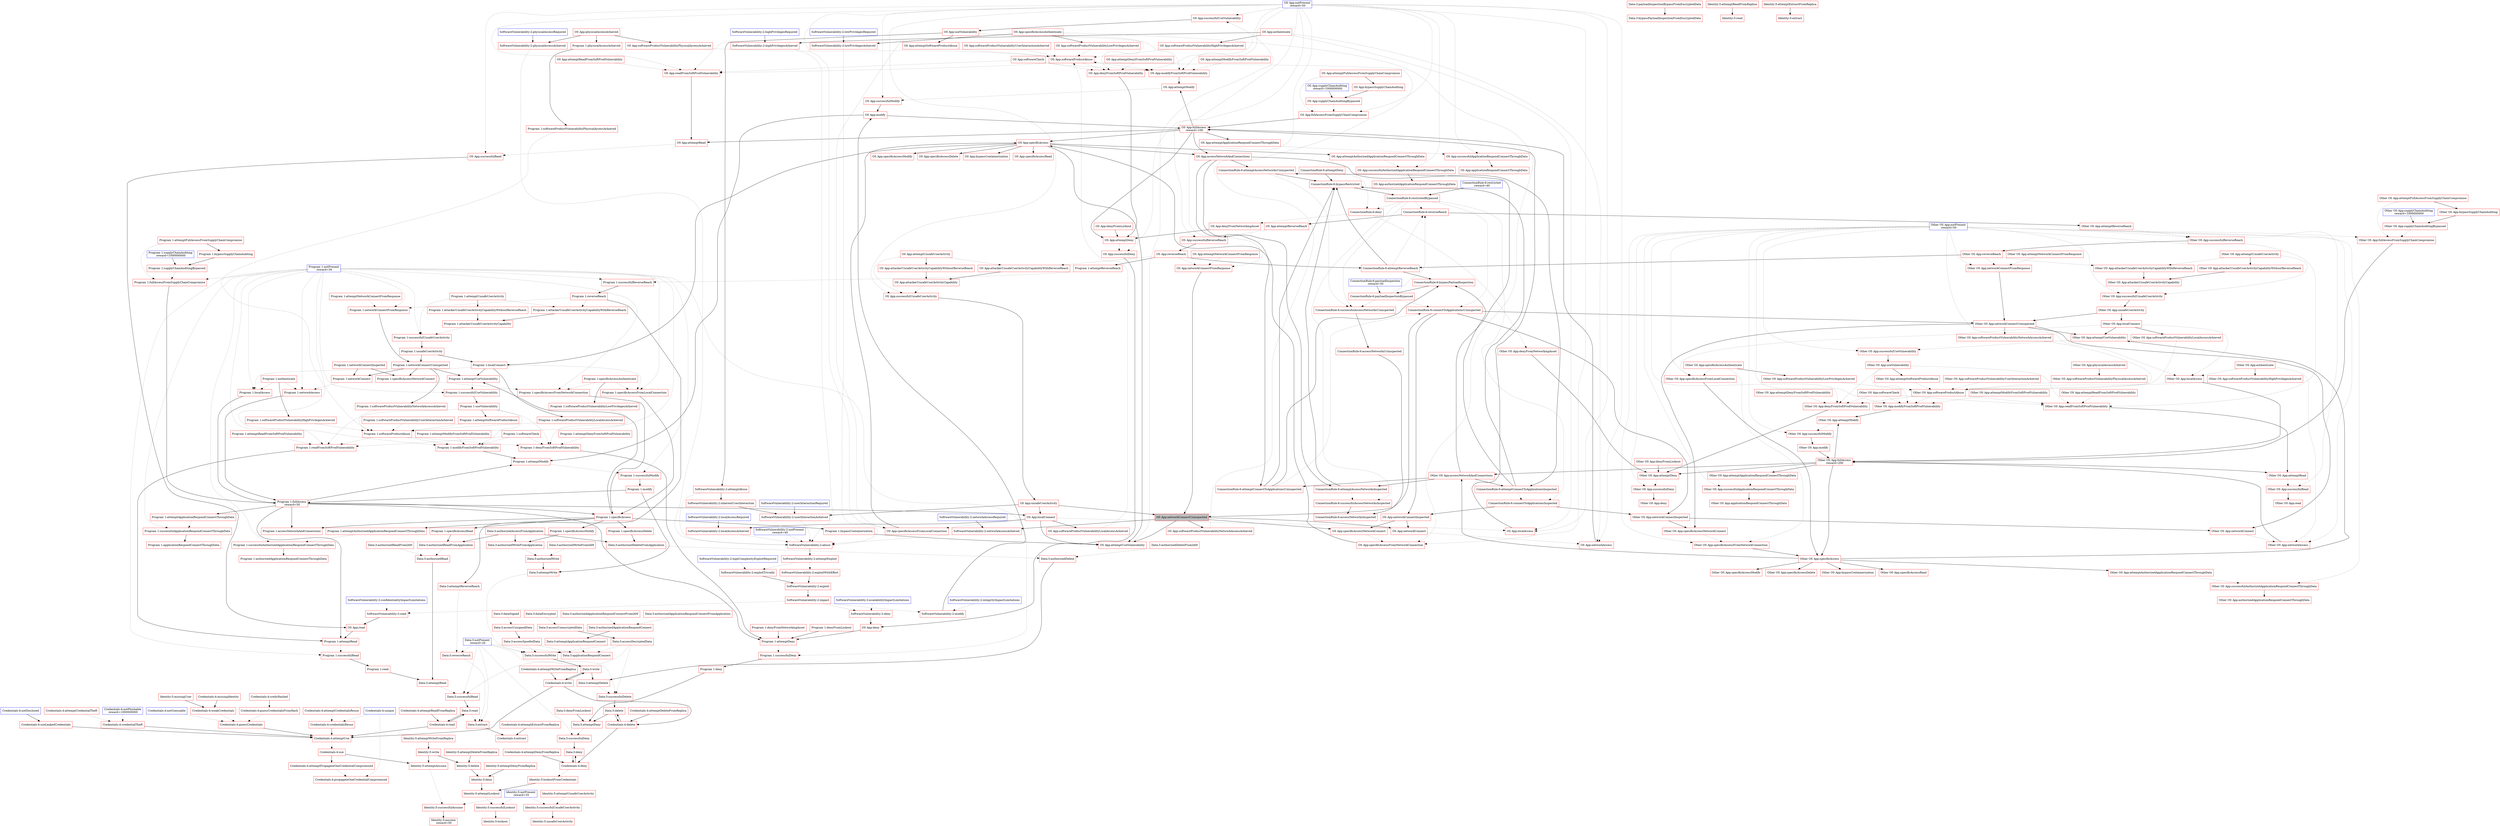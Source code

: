 digraph G {
"OS App:notPresent" [label="OS App:notPresent\n reward=50", shape="box", color="blue", fillcolor="white", style="filled"]
"OS App:attemptUseVulnerability" [label="OS App:attemptUseVulnerability", shape="box", color="red", fillcolor="white", style="filled"]"OS App:localConnect" -> "OS App:attemptUseVulnerability" [style="solid"]
"OS App:networkConnectUninspected" -> "OS App:attemptUseVulnerability" [style="solid"]
"OS App:specificAccess" -> "OS App:attemptUseVulnerability" [style="solid"]
"Program 1:bypassContainerization" -> "OS App:attemptUseVulnerability" [style="solid"]
"OS App:successfulUseVulnerability" [label="OS App:successfulUseVulnerability", shape="box", color="red", fillcolor="white", style="filled"]"OS App:notPresent" -> "OS App:successfulUseVulnerability" [style="dotted"]
"OS App:attemptUseVulnerability" -> "OS App:successfulUseVulnerability" [style="dotted"]
"OS App:useVulnerability" [label="OS App:useVulnerability", shape="box", color="red", fillcolor="white", style="filled"]"OS App:successfulUseVulnerability" -> "OS App:useVulnerability" [style="solid"]
"OS App:attemptReverseReach" [label="OS App:attemptReverseReach", shape="box", color="red", fillcolor="white", style="filled"]"ConnectionRule:6:reverseReach" -> "OS App:attemptReverseReach" [style="solid"]
"OS App:successfulReverseReach" [label="OS App:successfulReverseReach", shape="box", color="red", fillcolor="white", style="filled"]"OS App:notPresent" -> "OS App:successfulReverseReach" [style="dotted"]
"OS App:attemptReverseReach" -> "OS App:successfulReverseReach" [style="dotted"]
"OS App:reverseReach" [label="OS App:reverseReach", shape="box", color="red", fillcolor="white", style="filled"]"OS App:successfulReverseReach" -> "OS App:reverseReach" [style="solid"]
"OS App:localConnect" [label="OS App:localConnect", shape="box", color="red", fillcolor="white", style="filled"]"OS App:unsafeUserActivity" -> "OS App:localConnect" [style="solid"]
"Program 1:fullAccess" -> "OS App:localConnect" [style="solid"]
"OS App:networkConnectUninspected" [label="OS App:networkConnectUninspected", shape="box", color="red", fillcolor="grey", style="filled"]"OS App:networkConnectFromResponse" -> "OS App:networkConnectUninspected" [style="solid"]
"OS App:unsafeUserActivity" -> "OS App:networkConnectUninspected" [style="solid"]
"ConnectionRule:6:connectToApplicationsUninspected" -> "OS App:networkConnectUninspected" [style="solid"]
"OS App:networkConnectInspected" [label="OS App:networkConnectInspected", shape="box", color="red", fillcolor="white", style="filled"]"ConnectionRule:6:connectToApplicationsUninspected" -> "OS App:networkConnectInspected" [style="solid"]
"ConnectionRule:6:connectToApplicationsInspected" -> "OS App:networkConnectInspected" [style="solid"]
"OS App:networkConnect" [label="OS App:networkConnect", shape="box", color="red", fillcolor="white", style="filled"]"OS App:networkConnectUninspected" -> "OS App:networkConnect" [style="solid"]
"OS App:networkConnectInspected" -> "OS App:networkConnect" [style="solid"]
"OS App:specificAccessNetworkConnect" [label="OS App:specificAccessNetworkConnect", shape="box", color="red", fillcolor="white", style="filled"]"OS App:networkConnectUninspected" -> "OS App:specificAccessNetworkConnect" [style="solid"]
"OS App:networkConnectInspected" -> "OS App:specificAccessNetworkConnect" [style="solid"]
"OS App:accessNetworkAndConnections" [label="OS App:accessNetworkAndConnections", shape="box", color="red", fillcolor="white", style="filled"]"OS App:specificAccess" -> "OS App:accessNetworkAndConnections" [style="solid"]
"OS App:fullAccess" -> "OS App:accessNetworkAndConnections" [style="solid"]
"OS App:attemptNetworkConnectFromResponse" [label="OS App:attemptNetworkConnectFromResponse", shape="box", color="red", fillcolor="white", style="filled"]
"OS App:networkConnectFromResponse" [label="OS App:networkConnectFromResponse", shape="box", color="red", fillcolor="white", style="filled"]"OS App:notPresent" -> "OS App:networkConnectFromResponse" [style="dotted"]
"OS App:reverseReach" -> "OS App:networkConnectFromResponse" [style="dotted"]
"OS App:attemptNetworkConnectFromResponse" -> "OS App:networkConnectFromResponse" [style="dotted"]
"OS App:specificAccessFromLocalConnection" [label="OS App:specificAccessFromLocalConnection", shape="box", color="red", fillcolor="white", style="filled"]"OS App:notPresent" -> "OS App:specificAccessFromLocalConnection" [style="dotted"]
"OS App:localConnect" -> "OS App:specificAccessFromLocalConnection" [style="dotted"]
"OS App:specificAccessAuthenticate" -> "OS App:specificAccessFromLocalConnection" [style="dotted"]
"OS App:specificAccessFromNetworkConnection" [label="OS App:specificAccessFromNetworkConnection", shape="box", color="red", fillcolor="white", style="filled"]"OS App:notPresent" -> "OS App:specificAccessFromNetworkConnection" [style="dotted"]
"OS App:specificAccessNetworkConnect" -> "OS App:specificAccessFromNetworkConnection" [style="dotted"]
"OS App:specificAccessAuthenticate" -> "OS App:specificAccessFromNetworkConnection" [style="dotted"]
"OS App:specificAccess" [label="OS App:specificAccess", shape="box", color="red", fillcolor="white", style="filled"]"OS App:specificAccessFromLocalConnection" -> "OS App:specificAccess" [style="solid"]
"OS App:specificAccessFromNetworkConnection" -> "OS App:specificAccess" [style="solid"]
"OS App:fullAccess" -> "OS App:specificAccess" [style="solid"]
"OS App:bypassContainerization" [label="OS App:bypassContainerization", shape="box", color="red", fillcolor="white", style="filled"]"OS App:specificAccess" -> "OS App:bypassContainerization" [style="solid"]
"OS App:authenticate" [label="OS App:authenticate", shape="box", color="red", fillcolor="white", style="filled"]
"OS App:specificAccessAuthenticate" [label="OS App:specificAccessAuthenticate", shape="box", color="red", fillcolor="white", style="filled"]
"OS App:localAccess" [label="OS App:localAccess", shape="box", color="red", fillcolor="white", style="filled"]"OS App:notPresent" -> "OS App:localAccess" [style="dotted"]
"OS App:localConnect" -> "OS App:localAccess" [style="dotted"]
"OS App:authenticate" -> "OS App:localAccess" [style="dotted"]
"OS App:networkAccess" [label="OS App:networkAccess", shape="box", color="red", fillcolor="white", style="filled"]"OS App:notPresent" -> "OS App:networkAccess" [style="dotted"]
"OS App:networkConnect" -> "OS App:networkAccess" [style="dotted"]
"OS App:authenticate" -> "OS App:networkAccess" [style="dotted"]
"OS App:fullAccess" [label="OS App:fullAccess\n reward=100", shape="box", color="red", fillcolor="white", style="filled"]"OS App:localAccess" -> "OS App:fullAccess" [style="solid"]
"OS App:networkAccess" -> "OS App:fullAccess" [style="solid"]
"OS App:fullAccessFromSupplyChainCompromise" -> "OS App:fullAccess" [style="solid"]
"OS App:modify" -> "OS App:fullAccess" [style="solid"]
"OS App:physicalAccessAchieved" [label="OS App:physicalAccessAchieved", shape="box", color="red", fillcolor="white", style="filled"]
"OS App:attemptUnsafeUserActivity" [label="OS App:attemptUnsafeUserActivity", shape="box", color="red", fillcolor="white", style="filled"]
"OS App:successfulUnsafeUserActivity" [label="OS App:successfulUnsafeUserActivity", shape="box", color="red", fillcolor="white", style="filled"]"OS App:notPresent" -> "OS App:successfulUnsafeUserActivity" [style="dotted"]
"OS App:attemptUnsafeUserActivity" -> "OS App:successfulUnsafeUserActivity" [style="dotted"]
"OS App:attackerUnsafeUserActivityCapability" -> "OS App:successfulUnsafeUserActivity" [style="dotted"]
"OS App:unsafeUserActivity" [label="OS App:unsafeUserActivity", shape="box", color="red", fillcolor="white", style="filled"]"OS App:successfulUnsafeUserActivity" -> "OS App:unsafeUserActivity" [style="solid"]
"OS App:attackerUnsafeUserActivityCapability" [label="OS App:attackerUnsafeUserActivityCapability", shape="box", color="red", fillcolor="white", style="filled"]"OS App:attackerUnsafeUserActivityCapabilityWithReverseReach" -> "OS App:attackerUnsafeUserActivityCapability" [style="solid"]
"OS App:attackerUnsafeUserActivityCapabilityWithoutReverseReach" -> "OS App:attackerUnsafeUserActivityCapability" [style="solid"]
"OS App:attackerUnsafeUserActivityCapabilityWithReverseReach" [label="OS App:attackerUnsafeUserActivityCapabilityWithReverseReach", shape="box", color="red", fillcolor="white", style="filled"]"OS App:reverseReach" -> "OS App:attackerUnsafeUserActivityCapabilityWithReverseReach" [style="dotted"]
"OS App:attemptUnsafeUserActivity" -> "OS App:attackerUnsafeUserActivityCapabilityWithReverseReach" [style="dotted"]
"OS App:attackerUnsafeUserActivityCapabilityWithoutReverseReach" [label="OS App:attackerUnsafeUserActivityCapabilityWithoutReverseReach", shape="box", color="red", fillcolor="white", style="filled"]"OS App:attemptUnsafeUserActivity" -> "OS App:attackerUnsafeUserActivityCapabilityWithoutReverseReach" [style="solid"]
"OS App:supplyChainAuditing" [label="OS App:supplyChainAuditing\n reward=1000000000", shape="box", color="blue", fillcolor="white", style="filled"]
"OS App:bypassSupplyChainAuditing" [label="OS App:bypassSupplyChainAuditing", shape="box", color="red", fillcolor="white", style="filled"]"OS App:attemptFullAccessFromSupplyChainCompromise" -> "OS App:bypassSupplyChainAuditing" [style="solid"]
"OS App:supplyChainAuditingBypassed" [label="OS App:supplyChainAuditingBypassed", shape="box", color="red", fillcolor="white", style="filled"]"OS App:supplyChainAuditing" -> "OS App:supplyChainAuditingBypassed" [style="solid"]
"OS App:bypassSupplyChainAuditing" -> "OS App:supplyChainAuditingBypassed" [style="solid"]
"OS App:attemptFullAccessFromSupplyChainCompromise" [label="OS App:attemptFullAccessFromSupplyChainCompromise", shape="box", color="red", fillcolor="white", style="filled"]
"OS App:fullAccessFromSupplyChainCompromise" [label="OS App:fullAccessFromSupplyChainCompromise", shape="box", color="red", fillcolor="white", style="filled"]"OS App:notPresent" -> "OS App:fullAccessFromSupplyChainCompromise" [style="dotted"]
"OS App:supplyChainAuditingBypassed" -> "OS App:fullAccessFromSupplyChainCompromise" [style="dotted"]
"OS App:attemptFullAccessFromSupplyChainCompromise" -> "OS App:fullAccessFromSupplyChainCompromise" [style="dotted"]
"OS App:attemptReadFromSoftProdVulnerability" [label="OS App:attemptReadFromSoftProdVulnerability", shape="box", color="red", fillcolor="white", style="filled"]
"OS App:attemptModifyFromSoftProdVulnerability" [label="OS App:attemptModifyFromSoftProdVulnerability", shape="box", color="red", fillcolor="white", style="filled"]
"OS App:attemptDenyFromSoftProdVulnerability" [label="OS App:attemptDenyFromSoftProdVulnerability", shape="box", color="red", fillcolor="white", style="filled"]
"OS App:softwareCheck" [label="OS App:softwareCheck", shape="box", color="red", fillcolor="white", style="filled"]
"OS App:softwareProductVulnerabilityLocalAccessAchieved" [label="OS App:softwareProductVulnerabilityLocalAccessAchieved", shape="box", color="red", fillcolor="white", style="filled"]"OS App:localConnect" -> "OS App:softwareProductVulnerabilityLocalAccessAchieved" [style="solid"]
"OS App:softwareProductVulnerabilityNetworkAccessAchieved" [label="OS App:softwareProductVulnerabilityNetworkAccessAchieved", shape="box", color="red", fillcolor="white", style="filled"]"OS App:networkConnectUninspected" -> "OS App:softwareProductVulnerabilityNetworkAccessAchieved" [style="solid"]
"OS App:softwareProductVulnerabilityPhysicalAccessAchieved" [label="OS App:softwareProductVulnerabilityPhysicalAccessAchieved", shape="box", color="red", fillcolor="white", style="filled"]"OS App:physicalAccessAchieved" -> "OS App:softwareProductVulnerabilityPhysicalAccessAchieved" [style="solid"]
"OS App:softwareProductVulnerabilityLowPrivilegesAchieved" [label="OS App:softwareProductVulnerabilityLowPrivilegesAchieved", shape="box", color="red", fillcolor="white", style="filled"]"OS App:specificAccessAuthenticate" -> "OS App:softwareProductVulnerabilityLowPrivilegesAchieved" [style="solid"]
"OS App:softwareProductVulnerabilityHighPrivilegesAchieved" [label="OS App:softwareProductVulnerabilityHighPrivilegesAchieved", shape="box", color="red", fillcolor="white", style="filled"]"OS App:authenticate" -> "OS App:softwareProductVulnerabilityHighPrivilegesAchieved" [style="solid"]
"OS App:softwareProductVulnerabilityUserInteractionAchieved" [label="OS App:softwareProductVulnerabilityUserInteractionAchieved", shape="box", color="red", fillcolor="white", style="filled"]
"OS App:attemptSoftwareProductAbuse" [label="OS App:attemptSoftwareProductAbuse", shape="box", color="red", fillcolor="white", style="filled"]"OS App:useVulnerability" -> "OS App:attemptSoftwareProductAbuse" [style="solid"]
"OS App:softwareProductAbuse" [label="OS App:softwareProductAbuse", shape="box", color="red", fillcolor="white", style="filled"]"OS App:softwareProductVulnerabilityLocalAccessAchieved" -> "OS App:softwareProductAbuse" [style="dotted"]
"OS App:softwareProductVulnerabilityNetworkAccessAchieved" -> "OS App:softwareProductAbuse" [style="dotted"]
"OS App:softwareProductVulnerabilityPhysicalAccessAchieved" -> "OS App:softwareProductAbuse" [style="dotted"]
"OS App:softwareProductVulnerabilityLowPrivilegesAchieved" -> "OS App:softwareProductAbuse" [style="dotted"]
"OS App:softwareProductVulnerabilityHighPrivilegesAchieved" -> "OS App:softwareProductAbuse" [style="dotted"]
"OS App:softwareProductVulnerabilityUserInteractionAchieved" -> "OS App:softwareProductAbuse" [style="dotted"]
"OS App:attemptSoftwareProductAbuse" -> "OS App:softwareProductAbuse" [style="dotted"]
"OS App:readFromSoftProdVulnerability" [label="OS App:readFromSoftProdVulnerability", shape="box", color="red", fillcolor="white", style="filled"]"OS App:notPresent" -> "OS App:readFromSoftProdVulnerability" [style="dotted"]
"OS App:useVulnerability" -> "OS App:readFromSoftProdVulnerability" [style="dotted"]
"OS App:attemptReadFromSoftProdVulnerability" -> "OS App:readFromSoftProdVulnerability" [style="dotted"]
"OS App:softwareCheck" -> "OS App:readFromSoftProdVulnerability" [style="dotted"]
"OS App:softwareProductAbuse" -> "OS App:readFromSoftProdVulnerability" [style="dotted"]
"OS App:modifyFromSoftProdVulnerability" [label="OS App:modifyFromSoftProdVulnerability", shape="box", color="red", fillcolor="white", style="filled"]"OS App:notPresent" -> "OS App:modifyFromSoftProdVulnerability" [style="dotted"]
"OS App:useVulnerability" -> "OS App:modifyFromSoftProdVulnerability" [style="dotted"]
"OS App:attemptModifyFromSoftProdVulnerability" -> "OS App:modifyFromSoftProdVulnerability" [style="dotted"]
"OS App:softwareCheck" -> "OS App:modifyFromSoftProdVulnerability" [style="dotted"]
"OS App:softwareProductAbuse" -> "OS App:modifyFromSoftProdVulnerability" [style="dotted"]
"OS App:denyFromSoftProdVulnerability" [label="OS App:denyFromSoftProdVulnerability", shape="box", color="red", fillcolor="white", style="filled"]"OS App:notPresent" -> "OS App:denyFromSoftProdVulnerability" [style="dotted"]
"OS App:useVulnerability" -> "OS App:denyFromSoftProdVulnerability" [style="dotted"]
"OS App:attemptDenyFromSoftProdVulnerability" -> "OS App:denyFromSoftProdVulnerability" [style="dotted"]
"OS App:softwareCheck" -> "OS App:denyFromSoftProdVulnerability" [style="dotted"]
"OS App:softwareProductAbuse" -> "OS App:denyFromSoftProdVulnerability" [style="dotted"]
"OS App:attemptApplicationRespondConnectThroughData" [label="OS App:attemptApplicationRespondConnectThroughData", shape="box", color="red", fillcolor="white", style="filled"]"OS App:fullAccess" -> "OS App:attemptApplicationRespondConnectThroughData" [style="solid"]
"OS App:successfulApplicationRespondConnectThroughData" [label="OS App:successfulApplicationRespondConnectThroughData", shape="box", color="red", fillcolor="white", style="filled"]"OS App:notPresent" -> "OS App:successfulApplicationRespondConnectThroughData" [style="dotted"]
"OS App:attemptApplicationRespondConnectThroughData" -> "OS App:successfulApplicationRespondConnectThroughData" [style="dotted"]
"OS App:applicationRespondConnectThroughData" [label="OS App:applicationRespondConnectThroughData", shape="box", color="red", fillcolor="white", style="filled"]"OS App:successfulApplicationRespondConnectThroughData" -> "OS App:applicationRespondConnectThroughData" [style="solid"]
"OS App:attemptAuthorizedApplicationRespondConnectThroughData" [label="OS App:attemptAuthorizedApplicationRespondConnectThroughData", shape="box", color="red", fillcolor="white", style="filled"]"OS App:specificAccess" -> "OS App:attemptAuthorizedApplicationRespondConnectThroughData" [style="solid"]
"OS App:successfulAuthorizedApplicationRespondConnectThroughData" [label="OS App:successfulAuthorizedApplicationRespondConnectThroughData", shape="box", color="red", fillcolor="white", style="filled"]"OS App:notPresent" -> "OS App:successfulAuthorizedApplicationRespondConnectThroughData" [style="dotted"]
"OS App:attemptAuthorizedApplicationRespondConnectThroughData" -> "OS App:successfulAuthorizedApplicationRespondConnectThroughData" [style="dotted"]
"OS App:authorizedApplicationRespondConnectThroughData" [label="OS App:authorizedApplicationRespondConnectThroughData", shape="box", color="red", fillcolor="white", style="filled"]"OS App:successfulAuthorizedApplicationRespondConnectThroughData" -> "OS App:authorizedApplicationRespondConnectThroughData" [style="solid"]
"OS App:attemptRead" [label="OS App:attemptRead", shape="box", color="red", fillcolor="white", style="filled"]"OS App:fullAccess" -> "OS App:attemptRead" [style="solid"]
"OS App:readFromSoftProdVulnerability" -> "OS App:attemptRead" [style="solid"]
"OS App:successfulRead" [label="OS App:successfulRead", shape="box", color="red", fillcolor="white", style="filled"]"OS App:notPresent" -> "OS App:successfulRead" [style="dotted"]
"OS App:attemptRead" -> "OS App:successfulRead" [style="dotted"]
"OS App:read" [label="OS App:read", shape="box", color="red", fillcolor="white", style="filled"]"OS App:successfulRead" -> "OS App:read" [style="solid"]
"SoftwareVulnerability:2:read" -> "OS App:read" [style="solid"]
"OS App:specificAccessRead" [label="OS App:specificAccessRead", shape="box", color="red", fillcolor="white", style="filled"]"OS App:specificAccess" -> "OS App:specificAccessRead" [style="solid"]
"OS App:attemptModify" [label="OS App:attemptModify", shape="box", color="red", fillcolor="white", style="filled"]"OS App:fullAccess" -> "OS App:attemptModify" [style="solid"]
"OS App:modifyFromSoftProdVulnerability" -> "OS App:attemptModify" [style="solid"]
"OS App:successfulModify" [label="OS App:successfulModify", shape="box", color="red", fillcolor="white", style="filled"]"OS App:notPresent" -> "OS App:successfulModify" [style="dotted"]
"OS App:attemptModify" -> "OS App:successfulModify" [style="dotted"]
"OS App:modify" [label="OS App:modify", shape="box", color="red", fillcolor="white", style="filled"]"OS App:successfulModify" -> "OS App:modify" [style="solid"]
"SoftwareVulnerability:2:modify" -> "OS App:modify" [style="solid"]
"OS App:specificAccessModify" [label="OS App:specificAccessModify", shape="box", color="red", fillcolor="white", style="filled"]"OS App:specificAccess" -> "OS App:specificAccessModify" [style="solid"]
"OS App:attemptDeny" [label="OS App:attemptDeny", shape="box", color="red", fillcolor="white", style="filled"]"OS App:fullAccess" -> "OS App:attemptDeny" [style="solid"]
"OS App:denyFromSoftProdVulnerability" -> "OS App:attemptDeny" [style="solid"]
"OS App:denyFromNetworkingAsset" -> "OS App:attemptDeny" [style="solid"]
"OS App:denyFromLockout" -> "OS App:attemptDeny" [style="solid"]
"OS App:successfulDeny" [label="OS App:successfulDeny", shape="box", color="red", fillcolor="white", style="filled"]"OS App:notPresent" -> "OS App:successfulDeny" [style="dotted"]
"OS App:attemptDeny" -> "OS App:successfulDeny" [style="dotted"]
"OS App:deny" [label="OS App:deny", shape="box", color="red", fillcolor="white", style="filled"]"OS App:successfulDeny" -> "OS App:deny" [style="solid"]
"SoftwareVulnerability:2:deny" -> "OS App:deny" [style="solid"]
"OS App:specificAccessDelete" [label="OS App:specificAccessDelete", shape="box", color="red", fillcolor="white", style="filled"]"OS App:specificAccess" -> "OS App:specificAccessDelete" [style="solid"]
"OS App:denyFromNetworkingAsset" [label="OS App:denyFromNetworkingAsset", shape="box", color="red", fillcolor="white", style="filled"]"ConnectionRule:6:deny" -> "OS App:denyFromNetworkingAsset" [style="dotted"]
"OS App:denyFromLockout" [label="OS App:denyFromLockout", shape="box", color="red", fillcolor="white", style="filled"]
"Program 1:notPresent" [label="Program 1:notPresent\n reward=30", shape="box", color="blue", fillcolor="white", style="filled"]
"Program 1:attemptUseVulnerability" [label="Program 1:attemptUseVulnerability", shape="box", color="red", fillcolor="white", style="filled"]"Program 1:localConnect" -> "Program 1:attemptUseVulnerability" [style="solid"]
"Program 1:networkConnectUninspected" -> "Program 1:attemptUseVulnerability" [style="solid"]
"Program 1:specificAccess" -> "Program 1:attemptUseVulnerability" [style="solid"]
"Program 1:successfulUseVulnerability" [label="Program 1:successfulUseVulnerability", shape="box", color="red", fillcolor="white", style="filled"]"Program 1:notPresent" -> "Program 1:successfulUseVulnerability" [style="dotted"]
"Program 1:attemptUseVulnerability" -> "Program 1:successfulUseVulnerability" [style="dotted"]
"Program 1:useVulnerability" [label="Program 1:useVulnerability", shape="box", color="red", fillcolor="white", style="filled"]"Program 1:successfulUseVulnerability" -> "Program 1:useVulnerability" [style="solid"]
"Program 1:attemptReverseReach" [label="Program 1:attemptReverseReach", shape="box", color="red", fillcolor="white", style="filled"]"OS App:reverseReach" -> "Program 1:attemptReverseReach" [style="solid"]
"Program 1:successfulReverseReach" [label="Program 1:successfulReverseReach", shape="box", color="red", fillcolor="white", style="filled"]"Program 1:notPresent" -> "Program 1:successfulReverseReach" [style="dotted"]
"Program 1:attemptReverseReach" -> "Program 1:successfulReverseReach" [style="dotted"]
"Program 1:reverseReach" [label="Program 1:reverseReach", shape="box", color="red", fillcolor="white", style="filled"]"Program 1:successfulReverseReach" -> "Program 1:reverseReach" [style="solid"]
"Program 1:localConnect" [label="Program 1:localConnect", shape="box", color="red", fillcolor="white", style="filled"]"OS App:specificAccess" -> "Program 1:localConnect" [style="solid"]
"Program 1:unsafeUserActivity" -> "Program 1:localConnect" [style="solid"]
"Program 1:networkConnectUninspected" [label="Program 1:networkConnectUninspected", shape="box", color="red", fillcolor="white", style="filled"]"Program 1:networkConnectFromResponse" -> "Program 1:networkConnectUninspected" [style="solid"]
"Program 1:unsafeUserActivity" -> "Program 1:networkConnectUninspected" [style="solid"]
"Program 1:networkConnectInspected" [label="Program 1:networkConnectInspected", shape="box", color="red", fillcolor="white", style="filled"]
"Program 1:networkConnect" [label="Program 1:networkConnect", shape="box", color="red", fillcolor="white", style="filled"]"Program 1:networkConnectUninspected" -> "Program 1:networkConnect" [style="solid"]
"Program 1:networkConnectInspected" -> "Program 1:networkConnect" [style="solid"]
"Program 1:specificAccessNetworkConnect" [label="Program 1:specificAccessNetworkConnect", shape="box", color="red", fillcolor="white", style="filled"]"Program 1:networkConnectUninspected" -> "Program 1:specificAccessNetworkConnect" [style="solid"]
"Program 1:networkConnectInspected" -> "Program 1:specificAccessNetworkConnect" [style="solid"]
"Program 1:accessNetworkAndConnections" [label="Program 1:accessNetworkAndConnections", shape="box", color="red", fillcolor="white", style="filled"]"Program 1:specificAccess" -> "Program 1:accessNetworkAndConnections" [style="solid"]
"Program 1:fullAccess" -> "Program 1:accessNetworkAndConnections" [style="solid"]
"Program 1:attemptNetworkConnectFromResponse" [label="Program 1:attemptNetworkConnectFromResponse", shape="box", color="red", fillcolor="white", style="filled"]
"Program 1:networkConnectFromResponse" [label="Program 1:networkConnectFromResponse", shape="box", color="red", fillcolor="white", style="filled"]"Program 1:notPresent" -> "Program 1:networkConnectFromResponse" [style="dotted"]
"Program 1:reverseReach" -> "Program 1:networkConnectFromResponse" [style="dotted"]
"Program 1:attemptNetworkConnectFromResponse" -> "Program 1:networkConnectFromResponse" [style="dotted"]
"Program 1:specificAccessFromLocalConnection" [label="Program 1:specificAccessFromLocalConnection", shape="box", color="red", fillcolor="white", style="filled"]"Program 1:notPresent" -> "Program 1:specificAccessFromLocalConnection" [style="dotted"]
"Program 1:localConnect" -> "Program 1:specificAccessFromLocalConnection" [style="dotted"]
"Program 1:specificAccessAuthenticate" -> "Program 1:specificAccessFromLocalConnection" [style="dotted"]
"Program 1:specificAccessFromNetworkConnection" [label="Program 1:specificAccessFromNetworkConnection", shape="box", color="red", fillcolor="white", style="filled"]"Program 1:notPresent" -> "Program 1:specificAccessFromNetworkConnection" [style="dotted"]
"Program 1:specificAccessNetworkConnect" -> "Program 1:specificAccessFromNetworkConnection" [style="dotted"]
"Program 1:specificAccessAuthenticate" -> "Program 1:specificAccessFromNetworkConnection" [style="dotted"]
"Program 1:specificAccess" [label="Program 1:specificAccess", shape="box", color="red", fillcolor="white", style="filled"]"Program 1:specificAccessFromLocalConnection" -> "Program 1:specificAccess" [style="solid"]
"Program 1:specificAccessFromNetworkConnection" -> "Program 1:specificAccess" [style="solid"]
"Program 1:fullAccess" -> "Program 1:specificAccess" [style="solid"]
"Program 1:bypassContainerization" [label="Program 1:bypassContainerization", shape="box", color="red", fillcolor="white", style="filled"]"Program 1:specificAccess" -> "Program 1:bypassContainerization" [style="solid"]
"Program 1:authenticate" [label="Program 1:authenticate", shape="box", color="red", fillcolor="white", style="filled"]
"Program 1:specificAccessAuthenticate" [label="Program 1:specificAccessAuthenticate", shape="box", color="red", fillcolor="white", style="filled"]
"Program 1:localAccess" [label="Program 1:localAccess", shape="box", color="red", fillcolor="white", style="filled"]"Program 1:notPresent" -> "Program 1:localAccess" [style="dotted"]
"Program 1:localConnect" -> "Program 1:localAccess" [style="dotted"]
"Program 1:authenticate" -> "Program 1:localAccess" [style="dotted"]
"Program 1:networkAccess" [label="Program 1:networkAccess", shape="box", color="red", fillcolor="white", style="filled"]"Program 1:notPresent" -> "Program 1:networkAccess" [style="dotted"]
"Program 1:networkConnect" -> "Program 1:networkAccess" [style="dotted"]
"Program 1:authenticate" -> "Program 1:networkAccess" [style="dotted"]
"Program 1:fullAccess" [label="Program 1:fullAccess\n reward=50", shape="box", color="red", fillcolor="white", style="filled"]"Program 1:localAccess" -> "Program 1:fullAccess" [style="solid"]
"Program 1:networkAccess" -> "Program 1:fullAccess" [style="solid"]
"Program 1:fullAccessFromSupplyChainCompromise" -> "Program 1:fullAccess" [style="solid"]
"Program 1:modify" -> "Program 1:fullAccess" [style="solid"]
"Program 1:physicalAccessAchieved" [label="Program 1:physicalAccessAchieved", shape="box", color="red", fillcolor="white", style="filled"]"OS App:physicalAccessAchieved" -> "Program 1:physicalAccessAchieved" [style="solid"]
"Program 1:attemptUnsafeUserActivity" [label="Program 1:attemptUnsafeUserActivity", shape="box", color="red", fillcolor="white", style="filled"]
"Program 1:successfulUnsafeUserActivity" [label="Program 1:successfulUnsafeUserActivity", shape="box", color="red", fillcolor="white", style="filled"]"Program 1:notPresent" -> "Program 1:successfulUnsafeUserActivity" [style="dotted"]
"Program 1:attemptUnsafeUserActivity" -> "Program 1:successfulUnsafeUserActivity" [style="dotted"]
"Program 1:attackerUnsafeUserActivityCapability" -> "Program 1:successfulUnsafeUserActivity" [style="dotted"]
"Program 1:unsafeUserActivity" [label="Program 1:unsafeUserActivity", shape="box", color="red", fillcolor="white", style="filled"]"Program 1:successfulUnsafeUserActivity" -> "Program 1:unsafeUserActivity" [style="solid"]
"Program 1:attackerUnsafeUserActivityCapability" [label="Program 1:attackerUnsafeUserActivityCapability", shape="box", color="red", fillcolor="white", style="filled"]"Program 1:attackerUnsafeUserActivityCapabilityWithReverseReach" -> "Program 1:attackerUnsafeUserActivityCapability" [style="solid"]
"Program 1:attackerUnsafeUserActivityCapabilityWithoutReverseReach" -> "Program 1:attackerUnsafeUserActivityCapability" [style="solid"]
"Program 1:attackerUnsafeUserActivityCapabilityWithReverseReach" [label="Program 1:attackerUnsafeUserActivityCapabilityWithReverseReach", shape="box", color="red", fillcolor="white", style="filled"]"Program 1:reverseReach" -> "Program 1:attackerUnsafeUserActivityCapabilityWithReverseReach" [style="dotted"]
"Program 1:attemptUnsafeUserActivity" -> "Program 1:attackerUnsafeUserActivityCapabilityWithReverseReach" [style="dotted"]
"Program 1:attackerUnsafeUserActivityCapabilityWithoutReverseReach" [label="Program 1:attackerUnsafeUserActivityCapabilityWithoutReverseReach", shape="box", color="red", fillcolor="white", style="filled"]"Program 1:attemptUnsafeUserActivity" -> "Program 1:attackerUnsafeUserActivityCapabilityWithoutReverseReach" [style="solid"]
"Program 1:supplyChainAuditing" [label="Program 1:supplyChainAuditing\n reward=1000000000", shape="box", color="blue", fillcolor="white", style="filled"]
"Program 1:bypassSupplyChainAuditing" [label="Program 1:bypassSupplyChainAuditing", shape="box", color="red", fillcolor="white", style="filled"]"Program 1:attemptFullAccessFromSupplyChainCompromise" -> "Program 1:bypassSupplyChainAuditing" [style="solid"]
"Program 1:supplyChainAuditingBypassed" [label="Program 1:supplyChainAuditingBypassed", shape="box", color="red", fillcolor="white", style="filled"]"Program 1:supplyChainAuditing" -> "Program 1:supplyChainAuditingBypassed" [style="solid"]
"Program 1:bypassSupplyChainAuditing" -> "Program 1:supplyChainAuditingBypassed" [style="solid"]
"Program 1:attemptFullAccessFromSupplyChainCompromise" [label="Program 1:attemptFullAccessFromSupplyChainCompromise", shape="box", color="red", fillcolor="white", style="filled"]
"Program 1:fullAccessFromSupplyChainCompromise" [label="Program 1:fullAccessFromSupplyChainCompromise", shape="box", color="red", fillcolor="white", style="filled"]"Program 1:notPresent" -> "Program 1:fullAccessFromSupplyChainCompromise" [style="dotted"]
"Program 1:supplyChainAuditingBypassed" -> "Program 1:fullAccessFromSupplyChainCompromise" [style="dotted"]
"Program 1:attemptFullAccessFromSupplyChainCompromise" -> "Program 1:fullAccessFromSupplyChainCompromise" [style="dotted"]
"Program 1:attemptReadFromSoftProdVulnerability" [label="Program 1:attemptReadFromSoftProdVulnerability", shape="box", color="red", fillcolor="white", style="filled"]
"Program 1:attemptModifyFromSoftProdVulnerability" [label="Program 1:attemptModifyFromSoftProdVulnerability", shape="box", color="red", fillcolor="white", style="filled"]
"Program 1:attemptDenyFromSoftProdVulnerability" [label="Program 1:attemptDenyFromSoftProdVulnerability", shape="box", color="red", fillcolor="white", style="filled"]
"Program 1:softwareCheck" [label="Program 1:softwareCheck", shape="box", color="red", fillcolor="white", style="filled"]
"Program 1:softwareProductVulnerabilityLocalAccessAchieved" [label="Program 1:softwareProductVulnerabilityLocalAccessAchieved", shape="box", color="red", fillcolor="white", style="filled"]"Program 1:localConnect" -> "Program 1:softwareProductVulnerabilityLocalAccessAchieved" [style="solid"]
"Program 1:softwareProductVulnerabilityNetworkAccessAchieved" [label="Program 1:softwareProductVulnerabilityNetworkAccessAchieved", shape="box", color="red", fillcolor="white", style="filled"]"Program 1:networkConnectUninspected" -> "Program 1:softwareProductVulnerabilityNetworkAccessAchieved" [style="solid"]
"Program 1:softwareProductVulnerabilityPhysicalAccessAchieved" [label="Program 1:softwareProductVulnerabilityPhysicalAccessAchieved", shape="box", color="red", fillcolor="white", style="filled"]"Program 1:physicalAccessAchieved" -> "Program 1:softwareProductVulnerabilityPhysicalAccessAchieved" [style="solid"]
"Program 1:softwareProductVulnerabilityLowPrivilegesAchieved" [label="Program 1:softwareProductVulnerabilityLowPrivilegesAchieved", shape="box", color="red", fillcolor="white", style="filled"]"Program 1:specificAccessAuthenticate" -> "Program 1:softwareProductVulnerabilityLowPrivilegesAchieved" [style="solid"]
"Program 1:softwareProductVulnerabilityHighPrivilegesAchieved" [label="Program 1:softwareProductVulnerabilityHighPrivilegesAchieved", shape="box", color="red", fillcolor="white", style="filled"]"Program 1:authenticate" -> "Program 1:softwareProductVulnerabilityHighPrivilegesAchieved" [style="solid"]
"Program 1:softwareProductVulnerabilityUserInteractionAchieved" [label="Program 1:softwareProductVulnerabilityUserInteractionAchieved", shape="box", color="red", fillcolor="white", style="filled"]
"Program 1:attemptSoftwareProductAbuse" [label="Program 1:attemptSoftwareProductAbuse", shape="box", color="red", fillcolor="white", style="filled"]"Program 1:useVulnerability" -> "Program 1:attemptSoftwareProductAbuse" [style="solid"]
"Program 1:softwareProductAbuse" [label="Program 1:softwareProductAbuse", shape="box", color="red", fillcolor="white", style="filled"]"Program 1:softwareProductVulnerabilityLocalAccessAchieved" -> "Program 1:softwareProductAbuse" [style="dotted"]
"Program 1:softwareProductVulnerabilityNetworkAccessAchieved" -> "Program 1:softwareProductAbuse" [style="dotted"]
"Program 1:softwareProductVulnerabilityPhysicalAccessAchieved" -> "Program 1:softwareProductAbuse" [style="dotted"]
"Program 1:softwareProductVulnerabilityLowPrivilegesAchieved" -> "Program 1:softwareProductAbuse" [style="dotted"]
"Program 1:softwareProductVulnerabilityHighPrivilegesAchieved" -> "Program 1:softwareProductAbuse" [style="dotted"]
"Program 1:softwareProductVulnerabilityUserInteractionAchieved" -> "Program 1:softwareProductAbuse" [style="dotted"]
"Program 1:attemptSoftwareProductAbuse" -> "Program 1:softwareProductAbuse" [style="dotted"]
"Program 1:readFromSoftProdVulnerability" [label="Program 1:readFromSoftProdVulnerability", shape="box", color="red", fillcolor="white", style="filled"]"Program 1:notPresent" -> "Program 1:readFromSoftProdVulnerability" [style="dotted"]
"Program 1:useVulnerability" -> "Program 1:readFromSoftProdVulnerability" [style="dotted"]
"Program 1:attemptReadFromSoftProdVulnerability" -> "Program 1:readFromSoftProdVulnerability" [style="dotted"]
"Program 1:softwareCheck" -> "Program 1:readFromSoftProdVulnerability" [style="dotted"]
"Program 1:softwareProductAbuse" -> "Program 1:readFromSoftProdVulnerability" [style="dotted"]
"Program 1:modifyFromSoftProdVulnerability" [label="Program 1:modifyFromSoftProdVulnerability", shape="box", color="red", fillcolor="white", style="filled"]"Program 1:notPresent" -> "Program 1:modifyFromSoftProdVulnerability" [style="dotted"]
"Program 1:useVulnerability" -> "Program 1:modifyFromSoftProdVulnerability" [style="dotted"]
"Program 1:attemptModifyFromSoftProdVulnerability" -> "Program 1:modifyFromSoftProdVulnerability" [style="dotted"]
"Program 1:softwareCheck" -> "Program 1:modifyFromSoftProdVulnerability" [style="dotted"]
"Program 1:softwareProductAbuse" -> "Program 1:modifyFromSoftProdVulnerability" [style="dotted"]
"Program 1:denyFromSoftProdVulnerability" [label="Program 1:denyFromSoftProdVulnerability", shape="box", color="red", fillcolor="white", style="filled"]"Program 1:notPresent" -> "Program 1:denyFromSoftProdVulnerability" [style="dotted"]
"Program 1:useVulnerability" -> "Program 1:denyFromSoftProdVulnerability" [style="dotted"]
"Program 1:attemptDenyFromSoftProdVulnerability" -> "Program 1:denyFromSoftProdVulnerability" [style="dotted"]
"Program 1:softwareCheck" -> "Program 1:denyFromSoftProdVulnerability" [style="dotted"]
"Program 1:softwareProductAbuse" -> "Program 1:denyFromSoftProdVulnerability" [style="dotted"]
"Program 1:attemptApplicationRespondConnectThroughData" [label="Program 1:attemptApplicationRespondConnectThroughData", shape="box", color="red", fillcolor="white", style="filled"]"Program 1:fullAccess" -> "Program 1:attemptApplicationRespondConnectThroughData" [style="solid"]
"Program 1:successfulApplicationRespondConnectThroughData" [label="Program 1:successfulApplicationRespondConnectThroughData", shape="box", color="red", fillcolor="white", style="filled"]"Program 1:notPresent" -> "Program 1:successfulApplicationRespondConnectThroughData" [style="dotted"]
"Program 1:attemptApplicationRespondConnectThroughData" -> "Program 1:successfulApplicationRespondConnectThroughData" [style="dotted"]
"Program 1:applicationRespondConnectThroughData" [label="Program 1:applicationRespondConnectThroughData", shape="box", color="red", fillcolor="white", style="filled"]"Program 1:successfulApplicationRespondConnectThroughData" -> "Program 1:applicationRespondConnectThroughData" [style="solid"]
"Program 1:attemptAuthorizedApplicationRespondConnectThroughData" [label="Program 1:attemptAuthorizedApplicationRespondConnectThroughData", shape="box", color="red", fillcolor="white", style="filled"]"Program 1:specificAccess" -> "Program 1:attemptAuthorizedApplicationRespondConnectThroughData" [style="solid"]
"Program 1:successfulAuthorizedApplicationRespondConnectThroughData" [label="Program 1:successfulAuthorizedApplicationRespondConnectThroughData", shape="box", color="red", fillcolor="white", style="filled"]"Program 1:notPresent" -> "Program 1:successfulAuthorizedApplicationRespondConnectThroughData" [style="dotted"]
"Program 1:attemptAuthorizedApplicationRespondConnectThroughData" -> "Program 1:successfulAuthorizedApplicationRespondConnectThroughData" [style="dotted"]
"Program 1:authorizedApplicationRespondConnectThroughData" [label="Program 1:authorizedApplicationRespondConnectThroughData", shape="box", color="red", fillcolor="white", style="filled"]"Program 1:successfulAuthorizedApplicationRespondConnectThroughData" -> "Program 1:authorizedApplicationRespondConnectThroughData" [style="solid"]
"Program 1:attemptRead" [label="Program 1:attemptRead", shape="box", color="red", fillcolor="white", style="filled"]"OS App:read" -> "Program 1:attemptRead" [style="solid"]
"Program 1:fullAccess" -> "Program 1:attemptRead" [style="solid"]
"Program 1:readFromSoftProdVulnerability" -> "Program 1:attemptRead" [style="solid"]
"Program 1:successfulRead" [label="Program 1:successfulRead", shape="box", color="red", fillcolor="white", style="filled"]"Program 1:notPresent" -> "Program 1:successfulRead" [style="dotted"]
"Program 1:attemptRead" -> "Program 1:successfulRead" [style="dotted"]
"Program 1:read" [label="Program 1:read", shape="box", color="red", fillcolor="white", style="filled"]"Program 1:successfulRead" -> "Program 1:read" [style="solid"]
"Program 1:specificAccessRead" [label="Program 1:specificAccessRead", shape="box", color="red", fillcolor="white", style="filled"]"Program 1:specificAccess" -> "Program 1:specificAccessRead" [style="solid"]
"Program 1:attemptModify" [label="Program 1:attemptModify", shape="box", color="red", fillcolor="white", style="filled"]"OS App:modify" -> "Program 1:attemptModify" [style="solid"]
"Program 1:fullAccess" -> "Program 1:attemptModify" [style="solid"]
"Program 1:modifyFromSoftProdVulnerability" -> "Program 1:attemptModify" [style="solid"]
"Program 1:successfulModify" [label="Program 1:successfulModify", shape="box", color="red", fillcolor="white", style="filled"]"Program 1:notPresent" -> "Program 1:successfulModify" [style="dotted"]
"Program 1:attemptModify" -> "Program 1:successfulModify" [style="dotted"]
"Program 1:modify" [label="Program 1:modify", shape="box", color="red", fillcolor="white", style="filled"]"Program 1:successfulModify" -> "Program 1:modify" [style="solid"]
"Program 1:specificAccessModify" [label="Program 1:specificAccessModify", shape="box", color="red", fillcolor="white", style="filled"]"Program 1:specificAccess" -> "Program 1:specificAccessModify" [style="solid"]
"Program 1:attemptDeny" [label="Program 1:attemptDeny", shape="box", color="red", fillcolor="white", style="filled"]"OS App:deny" -> "Program 1:attemptDeny" [style="solid"]
"Program 1:fullAccess" -> "Program 1:attemptDeny" [style="solid"]
"Program 1:denyFromSoftProdVulnerability" -> "Program 1:attemptDeny" [style="solid"]
"Program 1:denyFromNetworkingAsset" -> "Program 1:attemptDeny" [style="solid"]
"Program 1:denyFromLockout" -> "Program 1:attemptDeny" [style="solid"]
"Program 1:successfulDeny" [label="Program 1:successfulDeny", shape="box", color="red", fillcolor="white", style="filled"]"Program 1:notPresent" -> "Program 1:successfulDeny" [style="dotted"]
"Program 1:attemptDeny" -> "Program 1:successfulDeny" [style="dotted"]
"Program 1:deny" [label="Program 1:deny", shape="box", color="red", fillcolor="white", style="filled"]"Program 1:successfulDeny" -> "Program 1:deny" [style="solid"]
"Program 1:specificAccessDelete" [label="Program 1:specificAccessDelete", shape="box", color="red", fillcolor="white", style="filled"]"Program 1:specificAccess" -> "Program 1:specificAccessDelete" [style="solid"]
"Program 1:denyFromNetworkingAsset" [label="Program 1:denyFromNetworkingAsset", shape="box", color="red", fillcolor="white", style="filled"]
"Program 1:denyFromLockout" [label="Program 1:denyFromLockout", shape="box", color="red", fillcolor="white", style="filled"]
"SoftwareVulnerability:2:notPresent" [label="SoftwareVulnerability:2:notPresent\n reward=40", shape="box", color="blue", fillcolor="white", style="filled"]
"SoftwareVulnerability:2:attemptAbuse" [label="SoftwareVulnerability:2:attemptAbuse", shape="box", color="red", fillcolor="white", style="filled"]"OS App:useVulnerability" -> "SoftwareVulnerability:2:attemptAbuse" [style="solid"]
"SoftwareVulnerability:2:abuse" [label="SoftwareVulnerability:2:abuse", shape="box", color="red", fillcolor="white", style="filled"]"SoftwareVulnerability:2:notPresent" -> "SoftwareVulnerability:2:abuse" [style="dotted"]
"SoftwareVulnerability:2:attemptAbuse" -> "SoftwareVulnerability:2:abuse" [style="dotted"]
"SoftwareVulnerability:2:networkAccessAchieved" -> "SoftwareVulnerability:2:abuse" [style="dotted"]
"SoftwareVulnerability:2:localAccessAchieved" -> "SoftwareVulnerability:2:abuse" [style="dotted"]
"SoftwareVulnerability:2:physicalAccessAchieved" -> "SoftwareVulnerability:2:abuse" [style="dotted"]
"SoftwareVulnerability:2:lowPrivilegesAchieved" -> "SoftwareVulnerability:2:abuse" [style="dotted"]
"SoftwareVulnerability:2:highPrivilegesAchieved" -> "SoftwareVulnerability:2:abuse" [style="dotted"]
"SoftwareVulnerability:2:userInteractionAchieved" -> "SoftwareVulnerability:2:abuse" [style="dotted"]
"SoftwareVulnerability:2:attemptExploit" [label="SoftwareVulnerability:2:attemptExploit", shape="box", color="red", fillcolor="white", style="filled"]"SoftwareVulnerability:2:abuse" -> "SoftwareVulnerability:2:attemptExploit" [style="solid"]
"SoftwareVulnerability:2:exploit" [label="SoftwareVulnerability:2:exploit", shape="box", color="red", fillcolor="white", style="filled"]"SoftwareVulnerability:2:exploitTrivially" -> "SoftwareVulnerability:2:exploit" [style="solid"]
"SoftwareVulnerability:2:exploitWithEffort" -> "SoftwareVulnerability:2:exploit" [style="solid"]
"SoftwareVulnerability:2:impact" [label="SoftwareVulnerability:2:impact", shape="box", color="red", fillcolor="white", style="filled"]"SoftwareVulnerability:2:exploit" -> "SoftwareVulnerability:2:impact" [style="solid"]
"SoftwareVulnerability:2:networkAccessRequired" [label="SoftwareVulnerability:2:networkAccessRequired", shape="box", color="blue", fillcolor="white", style="filled"]
"SoftwareVulnerability:2:localAccessRequired" [label="SoftwareVulnerability:2:localAccessRequired", shape="box", color="blue", fillcolor="white", style="filled"]
"SoftwareVulnerability:2:physicalAccessRequired" [label="SoftwareVulnerability:2:physicalAccessRequired", shape="box", color="blue", fillcolor="white", style="filled"]
"SoftwareVulnerability:2:lowPrivilegesRequired" [label="SoftwareVulnerability:2:lowPrivilegesRequired", shape="box", color="blue", fillcolor="white", style="filled"]
"SoftwareVulnerability:2:highPrivilegesRequired" [label="SoftwareVulnerability:2:highPrivilegesRequired", shape="box", color="blue", fillcolor="white", style="filled"]
"SoftwareVulnerability:2:userInteractionRequired" [label="SoftwareVulnerability:2:userInteractionRequired", shape="box", color="blue", fillcolor="white", style="filled"]
"SoftwareVulnerability:2:confidentialityImpactLimitations" [label="SoftwareVulnerability:2:confidentialityImpactLimitations", shape="box", color="blue", fillcolor="white", style="filled"]
"SoftwareVulnerability:2:availabilityImpactLimitations" [label="SoftwareVulnerability:2:availabilityImpactLimitations", shape="box", color="blue", fillcolor="white", style="filled"]
"SoftwareVulnerability:2:integrityImpactLimitations" [label="SoftwareVulnerability:2:integrityImpactLimitations", shape="box", color="blue", fillcolor="white", style="filled"]
"SoftwareVulnerability:2:highComplexityExploitRequired" [label="SoftwareVulnerability:2:highComplexityExploitRequired", shape="box", color="blue", fillcolor="white", style="filled"]
"SoftwareVulnerability:2:inherentUserInteraction" [label="SoftwareVulnerability:2:inherentUserInteraction", shape="box", color="red", fillcolor="white", style="filled"]"SoftwareVulnerability:2:attemptAbuse" -> "SoftwareVulnerability:2:inherentUserInteraction" [style="solid"]
"SoftwareVulnerability:2:networkAccessAchieved" [label="SoftwareVulnerability:2:networkAccessAchieved", shape="box", color="red", fillcolor="white", style="filled"]"OS App:networkConnectUninspected" -> "SoftwareVulnerability:2:networkAccessAchieved" [style="solid"]
"SoftwareVulnerability:2:networkAccessRequired" -> "SoftwareVulnerability:2:networkAccessAchieved" [style="solid"]
"SoftwareVulnerability:2:localAccessAchieved" [label="SoftwareVulnerability:2:localAccessAchieved", shape="box", color="red", fillcolor="white", style="filled"]"OS App:localConnect" -> "SoftwareVulnerability:2:localAccessAchieved" [style="solid"]
"SoftwareVulnerability:2:localAccessRequired" -> "SoftwareVulnerability:2:localAccessAchieved" [style="solid"]
"SoftwareVulnerability:2:physicalAccessAchieved" [label="SoftwareVulnerability:2:physicalAccessAchieved", shape="box", color="red", fillcolor="white", style="filled"]"OS App:physicalAccessAchieved" -> "SoftwareVulnerability:2:physicalAccessAchieved" [style="solid"]
"SoftwareVulnerability:2:physicalAccessRequired" -> "SoftwareVulnerability:2:physicalAccessAchieved" [style="solid"]
"SoftwareVulnerability:2:lowPrivilegesAchieved" [label="SoftwareVulnerability:2:lowPrivilegesAchieved", shape="box", color="red", fillcolor="white", style="filled"]"OS App:specificAccessAuthenticate" -> "SoftwareVulnerability:2:lowPrivilegesAchieved" [style="solid"]
"SoftwareVulnerability:2:lowPrivilegesRequired" -> "SoftwareVulnerability:2:lowPrivilegesAchieved" [style="solid"]
"SoftwareVulnerability:2:highPrivilegesAchieved" [label="SoftwareVulnerability:2:highPrivilegesAchieved", shape="box", color="red", fillcolor="white", style="filled"]"OS App:authenticate" -> "SoftwareVulnerability:2:highPrivilegesAchieved" [style="solid"]
"SoftwareVulnerability:2:highPrivilegesRequired" -> "SoftwareVulnerability:2:highPrivilegesAchieved" [style="solid"]
"SoftwareVulnerability:2:userInteractionAchieved" [label="SoftwareVulnerability:2:userInteractionAchieved", shape="box", color="red", fillcolor="white", style="filled"]"OS App:unsafeUserActivity" -> "SoftwareVulnerability:2:userInteractionAchieved" [style="solid"]
"SoftwareVulnerability:2:userInteractionRequired" -> "SoftwareVulnerability:2:userInteractionAchieved" [style="solid"]
"SoftwareVulnerability:2:inherentUserInteraction" -> "SoftwareVulnerability:2:userInteractionAchieved" [style="solid"]
"SoftwareVulnerability:2:read" [label="SoftwareVulnerability:2:read", shape="box", color="red", fillcolor="white", style="filled"]"SoftwareVulnerability:2:impact" -> "SoftwareVulnerability:2:read" [style="dotted"]
"SoftwareVulnerability:2:confidentialityImpactLimitations" -> "SoftwareVulnerability:2:read" [style="dotted"]
"SoftwareVulnerability:2:modify" [label="SoftwareVulnerability:2:modify", shape="box", color="red", fillcolor="white", style="filled"]"SoftwareVulnerability:2:impact" -> "SoftwareVulnerability:2:modify" [style="dotted"]
"SoftwareVulnerability:2:integrityImpactLimitations" -> "SoftwareVulnerability:2:modify" [style="dotted"]
"SoftwareVulnerability:2:deny" [label="SoftwareVulnerability:2:deny", shape="box", color="red", fillcolor="white", style="filled"]"SoftwareVulnerability:2:impact" -> "SoftwareVulnerability:2:deny" [style="dotted"]
"SoftwareVulnerability:2:availabilityImpactLimitations" -> "SoftwareVulnerability:2:deny" [style="dotted"]
"SoftwareVulnerability:2:exploitTrivially" [label="SoftwareVulnerability:2:exploitTrivially", shape="box", color="red", fillcolor="white", style="filled"]"SoftwareVulnerability:2:attemptExploit" -> "SoftwareVulnerability:2:exploitTrivially" [style="dotted"]
"SoftwareVulnerability:2:highComplexityExploitRequired" -> "SoftwareVulnerability:2:exploitTrivially" [style="dotted"]
"SoftwareVulnerability:2:exploitWithEffort" [label="SoftwareVulnerability:2:exploitWithEffort", shape="box", color="red", fillcolor="white", style="filled"]"SoftwareVulnerability:2:attemptExploit" -> "SoftwareVulnerability:2:exploitWithEffort" [style="dotted"]
"Data:3:notPresent" [label="Data:3:notPresent\n reward=20", shape="box", color="blue", fillcolor="white", style="filled"]
"Data:3:authorizedAccessFromApplication" [label="Data:3:authorizedAccessFromApplication", shape="box", color="red", fillcolor="white", style="filled"]
"Data:3:dataEncrypted" [label="Data:3:dataEncrypted", shape="box", color="red", fillcolor="white", style="filled"]
"Data:3:dataSigned" [label="Data:3:dataSigned", shape="box", color="red", fillcolor="white", style="filled"]
"Data:3:payloadInspectionBypassFromEncryptedData" [label="Data:3:payloadInspectionBypassFromEncryptedData", shape="box", color="red", fillcolor="white", style="filled"]
"Data:3:bypassPayloadInspectionFromEncryptedData" [label="Data:3:bypassPayloadInspectionFromEncryptedData", shape="box", color="red", fillcolor="white", style="filled"]"Data:3:payloadInspectionBypassFromEncryptedData" -> "Data:3:bypassPayloadInspectionFromEncryptedData" [style="solid"]
"Data:3:accessUnencryptedData" [label="Data:3:accessUnencryptedData", shape="box", color="red", fillcolor="white", style="filled"]"Data:3:dataEncrypted" -> "Data:3:accessUnencryptedData" [style="dotted"]
"Data:3:accessUnsignedData" [label="Data:3:accessUnsignedData", shape="box", color="red", fillcolor="white", style="filled"]"Data:3:dataSigned" -> "Data:3:accessUnsignedData" [style="dotted"]
"Data:3:accessSpoofedData" [label="Data:3:accessSpoofedData", shape="box", color="red", fillcolor="white", style="filled"]"Data:3:accessUnsignedData" -> "Data:3:accessSpoofedData" [style="solid"]
"Data:3:accessDecryptedData" [label="Data:3:accessDecryptedData", shape="box", color="red", fillcolor="white", style="filled"]"Data:3:accessUnencryptedData" -> "Data:3:accessDecryptedData" [style="solid"]
"Data:3:attemptApplicationRespondConnect" [label="Data:3:attemptApplicationRespondConnect", shape="box", color="red", fillcolor="white", style="filled"]"Data:3:authorizedApplicationRespondConnect" -> "Data:3:attemptApplicationRespondConnect" [style="solid"]
"Data:3:applicationRespondConnect" [label="Data:3:applicationRespondConnect", shape="box", color="red", fillcolor="white", style="filled"]"Data:3:notPresent" -> "Data:3:applicationRespondConnect" [style="dotted"]
"Data:3:accessSpoofedData" -> "Data:3:applicationRespondConnect" [style="dotted"]
"Data:3:accessDecryptedData" -> "Data:3:applicationRespondConnect" [style="dotted"]
"Data:3:attemptApplicationRespondConnect" -> "Data:3:applicationRespondConnect" [style="dotted"]
"Data:3:authorizedApplicationRespondConnectFromApplication" [label="Data:3:authorizedApplicationRespondConnectFromApplication", shape="box", color="red", fillcolor="white", style="filled"]
"Data:3:authorizedApplicationRespondConnectFromIAM" [label="Data:3:authorizedApplicationRespondConnectFromIAM", shape="box", color="red", fillcolor="white", style="filled"]
"Data:3:authorizedApplicationRespondConnect" [label="Data:3:authorizedApplicationRespondConnect", shape="box", color="red", fillcolor="white", style="filled"]"Data:3:authorizedApplicationRespondConnectFromApplication" -> "Data:3:authorizedApplicationRespondConnect" [style="dotted"]
"Data:3:authorizedApplicationRespondConnectFromIAM" -> "Data:3:authorizedApplicationRespondConnect" [style="dotted"]
"Data:3:attemptRead" [label="Data:3:attemptRead", shape="box", color="red", fillcolor="white", style="filled"]"Program 1:read" -> "Data:3:attemptRead" [style="solid"]
"Data:3:authorizedRead" -> "Data:3:attemptRead" [style="solid"]
"Data:3:successfulRead" [label="Data:3:successfulRead", shape="box", color="red", fillcolor="white", style="filled"]"Data:3:notPresent" -> "Data:3:successfulRead" [style="dotted"]
"Data:3:accessDecryptedData" -> "Data:3:successfulRead" [style="dotted"]
"Data:3:attemptRead" -> "Data:3:successfulRead" [style="dotted"]
"Data:3:read" [label="Data:3:read", shape="box", color="red", fillcolor="white", style="filled"]"Data:3:successfulRead" -> "Data:3:read" [style="solid"]
"Credentials:4:read" -> "Data:3:read" [style="solid"]
"Data:3:authorizedReadFromIAM" [label="Data:3:authorizedReadFromIAM", shape="box", color="red", fillcolor="white", style="filled"]
"Data:3:authorizedReadFromApplication" [label="Data:3:authorizedReadFromApplication", shape="box", color="red", fillcolor="white", style="filled"]"Program 1:specificAccessRead" -> "Data:3:authorizedReadFromApplication" [style="solid"]
"Data:3:authorizedAccessFromApplication" -> "Data:3:authorizedReadFromApplication" [style="solid"]
"Data:3:authorizedRead" [label="Data:3:authorizedRead", shape="box", color="red", fillcolor="white", style="filled"]"Data:3:authorizedReadFromIAM" -> "Data:3:authorizedRead" [style="dotted"]
"Data:3:authorizedReadFromApplication" -> "Data:3:authorizedRead" [style="dotted"]
"Data:3:attemptWrite" [label="Data:3:attemptWrite", shape="box", color="red", fillcolor="white", style="filled"]"Program 1:modify" -> "Data:3:attemptWrite" [style="solid"]
"Data:3:authorizedWrite" -> "Data:3:attemptWrite" [style="solid"]
"Data:3:successfulWrite" [label="Data:3:successfulWrite", shape="box", color="red", fillcolor="white", style="filled"]"Data:3:notPresent" -> "Data:3:successfulWrite" [style="dotted"]
"Data:3:accessSpoofedData" -> "Data:3:successfulWrite" [style="dotted"]
"Data:3:accessDecryptedData" -> "Data:3:successfulWrite" [style="dotted"]
"Data:3:attemptWrite" -> "Data:3:successfulWrite" [style="dotted"]
"Data:3:write" [label="Data:3:write", shape="box", color="red", fillcolor="white", style="filled"]"Data:3:successfulWrite" -> "Data:3:write" [style="solid"]
"Credentials:4:write" -> "Data:3:write" [style="solid"]
"Data:3:authorizedWriteFromIAM" [label="Data:3:authorizedWriteFromIAM", shape="box", color="red", fillcolor="white", style="filled"]
"Data:3:authorizedWriteFromApplication" [label="Data:3:authorizedWriteFromApplication", shape="box", color="red", fillcolor="white", style="filled"]"Program 1:specificAccessModify" -> "Data:3:authorizedWriteFromApplication" [style="solid"]
"Data:3:authorizedAccessFromApplication" -> "Data:3:authorizedWriteFromApplication" [style="solid"]
"Data:3:authorizedWrite" [label="Data:3:authorizedWrite", shape="box", color="red", fillcolor="white", style="filled"]"Data:3:authorizedWriteFromIAM" -> "Data:3:authorizedWrite" [style="dotted"]
"Data:3:authorizedWriteFromApplication" -> "Data:3:authorizedWrite" [style="dotted"]
"Data:3:attemptDelete" [label="Data:3:attemptDelete", shape="box", color="red", fillcolor="white", style="filled"]"Data:3:write" -> "Data:3:attemptDelete" [style="solid"]
"Data:3:authorizedDelete" -> "Data:3:attemptDelete" [style="solid"]
"Data:3:successfulDelete" [label="Data:3:successfulDelete", shape="box", color="red", fillcolor="white", style="filled"]"Data:3:notPresent" -> "Data:3:successfulDelete" [style="dotted"]
"Data:3:accessDecryptedData" -> "Data:3:successfulDelete" [style="dotted"]
"Data:3:attemptDelete" -> "Data:3:successfulDelete" [style="dotted"]
"Data:3:delete" [label="Data:3:delete", shape="box", color="red", fillcolor="white", style="filled"]"Data:3:successfulDelete" -> "Data:3:delete" [style="solid"]
"Credentials:4:delete" -> "Data:3:delete" [style="solid"]
"Data:3:authorizedDeleteFromIAM" [label="Data:3:authorizedDeleteFromIAM", shape="box", color="red", fillcolor="white", style="filled"]
"Data:3:authorizedDeleteFromApplication" [label="Data:3:authorizedDeleteFromApplication", shape="box", color="red", fillcolor="white", style="filled"]"Program 1:specificAccessDelete" -> "Data:3:authorizedDeleteFromApplication" [style="solid"]
"Data:3:authorizedAccessFromApplication" -> "Data:3:authorizedDeleteFromApplication" [style="solid"]
"Data:3:authorizedDelete" [label="Data:3:authorizedDelete", shape="box", color="red", fillcolor="white", style="filled"]"Data:3:authorizedDeleteFromIAM" -> "Data:3:authorizedDelete" [style="dotted"]
"Data:3:authorizedDeleteFromApplication" -> "Data:3:authorizedDelete" [style="dotted"]
"Data:3:attemptDeny" [label="Data:3:attemptDeny", shape="box", color="red", fillcolor="white", style="filled"]"Program 1:deny" -> "Data:3:attemptDeny" [style="solid"]
"Data:3:delete" -> "Data:3:attemptDeny" [style="solid"]
"Data:3:denyFromLockout" -> "Data:3:attemptDeny" [style="solid"]
"Data:3:successfulDeny" [label="Data:3:successfulDeny", shape="box", color="red", fillcolor="white", style="filled"]"Data:3:notPresent" -> "Data:3:successfulDeny" [style="dotted"]
"Data:3:attemptDeny" -> "Data:3:successfulDeny" [style="dotted"]
"Data:3:deny" [label="Data:3:deny", shape="box", color="red", fillcolor="white", style="filled"]"Data:3:successfulDeny" -> "Data:3:deny" [style="solid"]
"Credentials:4:deny" -> "Data:3:deny" [style="solid"]
"Data:3:denyFromLockout" [label="Data:3:denyFromLockout", shape="box", color="red", fillcolor="white", style="filled"]
"Data:3:attemptReverseReach" [label="Data:3:attemptReverseReach", shape="box", color="red", fillcolor="white", style="filled"]"Program 1:reverseReach" -> "Data:3:attemptReverseReach" [style="solid"]
"Data:3:reverseReach" [label="Data:3:reverseReach", shape="box", color="red", fillcolor="white", style="filled"]"Data:3:notPresent" -> "Data:3:reverseReach" [style="dotted"]
"Data:3:attemptReverseReach" -> "Data:3:reverseReach" [style="dotted"]
"Data:3:extract" [label="Data:3:extract", shape="box", color="red", fillcolor="white", style="filled"]"Data:3:notPresent" -> "Data:3:extract" [style="dotted"]
"Data:3:read" -> "Data:3:extract" [style="dotted"]
"Data:3:reverseReach" -> "Data:3:extract" [style="dotted"]
"Credentials:4:read" [label="Credentials:4:read", shape="box", color="red", fillcolor="white", style="filled"]"Data:3:read" -> "Credentials:4:read" [style="solid"]
"Credentials:4:attemptReadFromReplica" -> "Credentials:4:read" [style="solid"]
"Credentials:4:write" [label="Credentials:4:write", shape="box", color="red", fillcolor="white", style="filled"]"Data:3:write" -> "Credentials:4:write" [style="solid"]
"Credentials:4:attemptWriteFromReplica" -> "Credentials:4:write" [style="solid"]
"Credentials:4:delete" [label="Credentials:4:delete", shape="box", color="red", fillcolor="white", style="filled"]"Data:3:delete" -> "Credentials:4:delete" [style="solid"]
"Credentials:4:write" -> "Credentials:4:delete" [style="solid"]
"Credentials:4:attemptDeleteFromReplica" -> "Credentials:4:delete" [style="solid"]
"Credentials:4:deny" [label="Credentials:4:deny", shape="box", color="red", fillcolor="white", style="filled"]"Data:3:deny" -> "Credentials:4:deny" [style="solid"]
"Credentials:4:delete" -> "Credentials:4:deny" [style="solid"]
"Credentials:4:attemptDenyFromReplica" -> "Credentials:4:deny" [style="solid"]
"Credentials:4:extract" [label="Credentials:4:extract", shape="box", color="red", fillcolor="white", style="filled"]"Data:3:extract" -> "Credentials:4:extract" [style="solid"]
"Credentials:4:attemptExtractFromReplica" -> "Credentials:4:extract" [style="solid"]
"Credentials:4:attemptReadFromReplica" [label="Credentials:4:attemptReadFromReplica", shape="box", color="red", fillcolor="white", style="filled"]
"Credentials:4:attemptWriteFromReplica" [label="Credentials:4:attemptWriteFromReplica", shape="box", color="red", fillcolor="white", style="filled"]
"Credentials:4:attemptDeleteFromReplica" [label="Credentials:4:attemptDeleteFromReplica", shape="box", color="red", fillcolor="white", style="filled"]
"Credentials:4:attemptDenyFromReplica" [label="Credentials:4:attemptDenyFromReplica", shape="box", color="red", fillcolor="white", style="filled"]
"Credentials:4:attemptExtractFromReplica" [label="Credentials:4:attemptExtractFromReplica", shape="box", color="red", fillcolor="white", style="filled"]
"Credentials:4:notDisclosed" [label="Credentials:4:notDisclosed", shape="box", color="blue", fillcolor="white", style="filled"]
"Credentials:4:notGuessable" [label="Credentials:4:notGuessable", shape="box", color="blue", fillcolor="white", style="filled"]
"Credentials:4:unique" [label="Credentials:4:unique", shape="box", color="blue", fillcolor="white", style="filled"]
"Credentials:4:notPhishable" [label="Credentials:4:notPhishable\n reward=1000000000", shape="box", color="blue", fillcolor="white", style="filled"]
"Credentials:4:useLeakedCredentials" [label="Credentials:4:useLeakedCredentials", shape="box", color="red", fillcolor="white", style="filled"]"Credentials:4:notDisclosed" -> "Credentials:4:useLeakedCredentials" [style="solid"]
"Credentials:4:attemptCredentialsReuse" [label="Credentials:4:attemptCredentialsReuse", shape="box", color="red", fillcolor="white", style="filled"]
"Credentials:4:credentialsReuse" [label="Credentials:4:credentialsReuse", shape="box", color="red", fillcolor="white", style="filled"]"Credentials:4:unique" -> "Credentials:4:credentialsReuse" [style="dotted"]
"Credentials:4:attemptCredentialsReuse" -> "Credentials:4:credentialsReuse" [style="dotted"]
"Credentials:4:attemptUse" [label="Credentials:4:attemptUse", shape="box", color="red", fillcolor="white", style="filled"]"Credentials:4:read" -> "Credentials:4:attemptUse" [style="solid"]
"Credentials:4:write" -> "Credentials:4:attemptUse" [style="solid"]
"Credentials:4:useLeakedCredentials" -> "Credentials:4:attemptUse" [style="solid"]
"Credentials:4:credentialsReuse" -> "Credentials:4:attemptUse" [style="solid"]
"Credentials:4:credentialTheft" -> "Credentials:4:attemptUse" [style="solid"]
"Credentials:4:guessCredentials" -> "Credentials:4:attemptUse" [style="solid"]
"Credentials:4:use" [label="Credentials:4:use", shape="box", color="red", fillcolor="white", style="filled"]"Credentials:4:attemptUse" -> "Credentials:4:use" [style="dotted"]
"Credentials:4:attemptPropagateOneCredentialCompromised" [label="Credentials:4:attemptPropagateOneCredentialCompromised", shape="box", color="red", fillcolor="white", style="filled"]"Credentials:4:use" -> "Credentials:4:attemptPropagateOneCredentialCompromised" [style="solid"]
"Credentials:4:propagateOneCredentialCompromised" [label="Credentials:4:propagateOneCredentialCompromised", shape="box", color="red", fillcolor="white", style="filled"]"Credentials:4:unique" -> "Credentials:4:propagateOneCredentialCompromised" [style="dotted"]
"Credentials:4:attemptPropagateOneCredentialCompromised" -> "Credentials:4:propagateOneCredentialCompromised" [style="dotted"]
"Credentials:4:attemptCredentialTheft" [label="Credentials:4:attemptCredentialTheft", shape="box", color="red", fillcolor="white", style="filled"]
"Credentials:4:credentialTheft" [label="Credentials:4:credentialTheft", shape="box", color="red", fillcolor="white", style="filled"]"Credentials:4:notPhishable" -> "Credentials:4:credentialTheft" [style="dotted"]
"Credentials:4:attemptCredentialTheft" -> "Credentials:4:credentialTheft" [style="dotted"]
"Credentials:4:missingIdentity" [label="Credentials:4:missingIdentity", shape="box", color="red", fillcolor="white", style="filled"]
"Credentials:4:weakCredentials" [label="Credentials:4:weakCredentials", shape="box", color="red", fillcolor="white", style="filled"]"Credentials:4:missingIdentity" -> "Credentials:4:weakCredentials" [style="solid"]
"Identity:5:missingUser" -> "Credentials:4:weakCredentials" [style="solid"]
"Credentials:4:credsHashed" [label="Credentials:4:credsHashed", shape="box", color="red", fillcolor="white", style="filled"]
"Credentials:4:guessCredentialsFromHash" [label="Credentials:4:guessCredentialsFromHash", shape="box", color="red", fillcolor="white", style="filled"]"Credentials:4:credsHashed" -> "Credentials:4:guessCredentialsFromHash" [style="solid"]
"Credentials:4:guessCredentials" [label="Credentials:4:guessCredentials", shape="box", color="red", fillcolor="white", style="filled"]"Credentials:4:notGuessable" -> "Credentials:4:guessCredentials" [style="dotted"]
"Credentials:4:weakCredentials" -> "Credentials:4:guessCredentials" [style="dotted"]
"Credentials:4:guessCredentialsFromHash" -> "Credentials:4:guessCredentials" [style="dotted"]
"Identity:5:read" [label="Identity:5:read", shape="box", color="red", fillcolor="white", style="filled"]"Identity:5:attemptReadFromReplica" -> "Identity:5:read" [style="solid"]
"Identity:5:write" [label="Identity:5:write", shape="box", color="red", fillcolor="white", style="filled"]"Identity:5:attemptWriteFromReplica" -> "Identity:5:write" [style="solid"]
"Identity:5:delete" [label="Identity:5:delete", shape="box", color="red", fillcolor="white", style="filled"]"Identity:5:write" -> "Identity:5:delete" [style="solid"]
"Identity:5:attemptDeleteFromReplica" -> "Identity:5:delete" [style="solid"]
"Identity:5:deny" [label="Identity:5:deny", shape="box", color="red", fillcolor="white", style="filled"]"Identity:5:delete" -> "Identity:5:deny" [style="solid"]
"Identity:5:attemptDenyFromReplica" -> "Identity:5:deny" [style="solid"]
"Identity:5:extract" [label="Identity:5:extract", shape="box", color="red", fillcolor="white", style="filled"]"Identity:5:attemptExtractFromReplica" -> "Identity:5:extract" [style="solid"]
"Identity:5:attemptReadFromReplica" [label="Identity:5:attemptReadFromReplica", shape="box", color="red", fillcolor="white", style="filled"]
"Identity:5:attemptWriteFromReplica" [label="Identity:5:attemptWriteFromReplica", shape="box", color="red", fillcolor="white", style="filled"]
"Identity:5:attemptDeleteFromReplica" [label="Identity:5:attemptDeleteFromReplica", shape="box", color="red", fillcolor="white", style="filled"]
"Identity:5:attemptDenyFromReplica" [label="Identity:5:attemptDenyFromReplica", shape="box", color="red", fillcolor="white", style="filled"]
"Identity:5:attemptExtractFromReplica" [label="Identity:5:attemptExtractFromReplica", shape="box", color="red", fillcolor="white", style="filled"]
"Identity:5:notPresent" [label="Identity:5:notPresent\n reward=35", shape="box", color="blue", fillcolor="white", style="filled"]
"Identity:5:attemptAssume" [label="Identity:5:attemptAssume", shape="box", color="red", fillcolor="white", style="filled"]"Credentials:4:use" -> "Identity:5:attemptAssume" [style="solid"]
"Identity:5:write" -> "Identity:5:attemptAssume" [style="solid"]
"Identity:5:successfulAssume" [label="Identity:5:successfulAssume", shape="box", color="red", fillcolor="white", style="filled"]"Identity:5:notPresent" -> "Identity:5:successfulAssume" [style="dotted"]
"Identity:5:attemptAssume" -> "Identity:5:successfulAssume" [style="dotted"]
"Identity:5:assume" [label="Identity:5:assume\n reward=50", shape="box", color="red", fillcolor="white", style="filled"]"Identity:5:successfulAssume" -> "Identity:5:assume" [style="solid"]
"Identity:5:attemptLockout" [label="Identity:5:attemptLockout", shape="box", color="red", fillcolor="white", style="filled"]"Identity:5:deny" -> "Identity:5:attemptLockout" [style="solid"]
"Identity:5:lockoutFromCredentials" -> "Identity:5:attemptLockout" [style="solid"]
"Identity:5:successfulLockout" [label="Identity:5:successfulLockout", shape="box", color="red", fillcolor="white", style="filled"]"Identity:5:notPresent" -> "Identity:5:successfulLockout" [style="dotted"]
"Identity:5:attemptLockout" -> "Identity:5:successfulLockout" [style="dotted"]
"Identity:5:lockout" [label="Identity:5:lockout", shape="box", color="red", fillcolor="white", style="filled"]"Identity:5:successfulLockout" -> "Identity:5:lockout" [style="solid"]
"Identity:5:lockoutFromCredentials" [label="Identity:5:lockoutFromCredentials", shape="box", color="red", fillcolor="white", style="filled"]"Credentials:4:deny" -> "Identity:5:lockoutFromCredentials" [style="dotted"]
"Identity:5:missingUser" [label="Identity:5:missingUser", shape="box", color="red", fillcolor="white", style="filled"]
"Identity:5:attemptUnsafeUserActivity" [label="Identity:5:attemptUnsafeUserActivity", shape="box", color="red", fillcolor="white", style="filled"]
"Identity:5:successfulUnsafeUserActivity" [label="Identity:5:successfulUnsafeUserActivity", shape="box", color="red", fillcolor="white", style="filled"]"Identity:5:notPresent" -> "Identity:5:successfulUnsafeUserActivity" [style="dotted"]
"Identity:5:attemptUnsafeUserActivity" -> "Identity:5:successfulUnsafeUserActivity" [style="dotted"]
"Identity:5:unsafeUserActivity" [label="Identity:5:unsafeUserActivity", shape="box", color="red", fillcolor="white", style="filled"]"Identity:5:successfulUnsafeUserActivity" -> "Identity:5:unsafeUserActivity" [style="solid"]
"ConnectionRule:6:restricted" [label="ConnectionRule:6:restricted\n reward=40", shape="box", color="blue", fillcolor="white", style="filled"]
"ConnectionRule:6:bypassRestricted" [label="ConnectionRule:6:bypassRestricted", shape="box", color="red", fillcolor="white", style="filled"]"ConnectionRule:6:attemptReverseReach" -> "ConnectionRule:6:bypassRestricted" [style="solid"]
"ConnectionRule:6:attemptAccessNetworksUninspected" -> "ConnectionRule:6:bypassRestricted" [style="solid"]
"ConnectionRule:6:attemptAccessNetworksInspected" -> "ConnectionRule:6:bypassRestricted" [style="solid"]
"ConnectionRule:6:attemptConnectToApplicationsUninspected" -> "ConnectionRule:6:bypassRestricted" [style="solid"]
"ConnectionRule:6:attemptConnectToApplicationsInspected" -> "ConnectionRule:6:bypassRestricted" [style="solid"]
"ConnectionRule:6:attemptDeny" -> "ConnectionRule:6:bypassRestricted" [style="solid"]
"ConnectionRule:6:restrictedBypassed" [label="ConnectionRule:6:restrictedBypassed", shape="box", color="red", fillcolor="white", style="filled"]"ConnectionRule:6:restricted" -> "ConnectionRule:6:restrictedBypassed" [style="solid"]
"ConnectionRule:6:bypassRestricted" -> "ConnectionRule:6:restrictedBypassed" [style="solid"]
"ConnectionRule:6:payloadInspection" [label="ConnectionRule:6:payloadInspection\n reward=30", shape="box", color="blue", fillcolor="white", style="filled"]
"ConnectionRule:6:bypassPayloadInspection" [label="ConnectionRule:6:bypassPayloadInspection", shape="box", color="red", fillcolor="white", style="filled"]"ConnectionRule:6:attemptReverseReach" -> "ConnectionRule:6:bypassPayloadInspection" [style="solid"]
"ConnectionRule:6:attemptConnectToApplicationsUninspected" -> "ConnectionRule:6:bypassPayloadInspection" [style="solid"]
"ConnectionRule:6:attemptConnectToApplicationsInspected" -> "ConnectionRule:6:bypassPayloadInspection" [style="solid"]
"ConnectionRule:6:payloadInspectionBypassed" [label="ConnectionRule:6:payloadInspectionBypassed", shape="box", color="red", fillcolor="white", style="filled"]"ConnectionRule:6:payloadInspection" -> "ConnectionRule:6:payloadInspectionBypassed" [style="solid"]
"ConnectionRule:6:bypassPayloadInspection" -> "ConnectionRule:6:payloadInspectionBypassed" [style="solid"]
"ConnectionRule:6:attemptReverseReach" [label="ConnectionRule:6:attemptReverseReach", shape="box", color="red", fillcolor="white", style="filled"]"OS App:reverseReach" -> "ConnectionRule:6:attemptReverseReach" [style="solid"]
"Other OS App:reverseReach" -> "ConnectionRule:6:attemptReverseReach" [style="solid"]
"ConnectionRule:6:reverseReach" [label="ConnectionRule:6:reverseReach", shape="box", color="red", fillcolor="white", style="filled"]"ConnectionRule:6:restrictedBypassed" -> "ConnectionRule:6:reverseReach" [style="dotted"]
"ConnectionRule:6:payloadInspectionBypassed" -> "ConnectionRule:6:reverseReach" [style="dotted"]
"ConnectionRule:6:attemptReverseReach" -> "ConnectionRule:6:reverseReach" [style="dotted"]
"ConnectionRule:6:attemptAccessNetworksUninspected" [label="ConnectionRule:6:attemptAccessNetworksUninspected", shape="box", color="red", fillcolor="white", style="filled"]"OS App:accessNetworkAndConnections" -> "ConnectionRule:6:attemptAccessNetworksUninspected" [style="solid"]
"Other OS App:accessNetworkAndConnections" -> "ConnectionRule:6:attemptAccessNetworksUninspected" [style="solid"]
"ConnectionRule:6:attemptAccessNetworksInspected" [label="ConnectionRule:6:attemptAccessNetworksInspected", shape="box", color="red", fillcolor="white", style="filled"]"OS App:accessNetworkAndConnections" -> "ConnectionRule:6:attemptAccessNetworksInspected" [style="solid"]
"Other OS App:accessNetworkAndConnections" -> "ConnectionRule:6:attemptAccessNetworksInspected" [style="solid"]
"ConnectionRule:6:successfulAccessNetworksUninspected" [label="ConnectionRule:6:successfulAccessNetworksUninspected", shape="box", color="red", fillcolor="white", style="filled"]"ConnectionRule:6:restrictedBypassed" -> "ConnectionRule:6:successfulAccessNetworksUninspected" [style="dotted"]
"ConnectionRule:6:payloadInspectionBypassed" -> "ConnectionRule:6:successfulAccessNetworksUninspected" [style="dotted"]
"ConnectionRule:6:attemptAccessNetworksUninspected" -> "ConnectionRule:6:successfulAccessNetworksUninspected" [style="dotted"]
"ConnectionRule:6:successfulAccessNetworksInspected" [label="ConnectionRule:6:successfulAccessNetworksInspected", shape="box", color="red", fillcolor="white", style="filled"]"ConnectionRule:6:restrictedBypassed" -> "ConnectionRule:6:successfulAccessNetworksInspected" [style="dotted"]
"ConnectionRule:6:attemptAccessNetworksInspected" -> "ConnectionRule:6:successfulAccessNetworksInspected" [style="dotted"]
"ConnectionRule:6:accessNetworksUninspected" [label="ConnectionRule:6:accessNetworksUninspected", shape="box", color="red", fillcolor="white", style="filled"]"ConnectionRule:6:successfulAccessNetworksUninspected" -> "ConnectionRule:6:accessNetworksUninspected" [style="solid"]
"ConnectionRule:6:accessNetworksInspected" [label="ConnectionRule:6:accessNetworksInspected", shape="box", color="red", fillcolor="white", style="filled"]"ConnectionRule:6:successfulAccessNetworksInspected" -> "ConnectionRule:6:accessNetworksInspected" [style="solid"]
"ConnectionRule:6:accessNetworksUninspected" -> "ConnectionRule:6:accessNetworksInspected" [style="solid"]
"ConnectionRule:6:attemptConnectToApplicationsUninspected" [label="ConnectionRule:6:attemptConnectToApplicationsUninspected", shape="box", color="red", fillcolor="white", style="filled"]"OS App:accessNetworkAndConnections" -> "ConnectionRule:6:attemptConnectToApplicationsUninspected" [style="solid"]
"Other OS App:accessNetworkAndConnections" -> "ConnectionRule:6:attemptConnectToApplicationsUninspected" [style="solid"]
"ConnectionRule:6:attemptConnectToApplicationsInspected" [label="ConnectionRule:6:attemptConnectToApplicationsInspected", shape="box", color="red", fillcolor="white", style="filled"]"OS App:accessNetworkAndConnections" -> "ConnectionRule:6:attemptConnectToApplicationsInspected" [style="solid"]
"Other OS App:accessNetworkAndConnections" -> "ConnectionRule:6:attemptConnectToApplicationsInspected" [style="solid"]
"ConnectionRule:6:connectToApplicationsUninspected" [label="ConnectionRule:6:connectToApplicationsUninspected", shape="box", color="red", fillcolor="white", style="filled"]"ConnectionRule:6:restrictedBypassed" -> "ConnectionRule:6:connectToApplicationsUninspected" [style="dotted"]
"ConnectionRule:6:payloadInspectionBypassed" -> "ConnectionRule:6:connectToApplicationsUninspected" [style="dotted"]
"ConnectionRule:6:attemptConnectToApplicationsUninspected" -> "ConnectionRule:6:connectToApplicationsUninspected" [style="dotted"]
"ConnectionRule:6:connectToApplicationsInspected" [label="ConnectionRule:6:connectToApplicationsInspected", shape="box", color="red", fillcolor="white", style="filled"]"ConnectionRule:6:restrictedBypassed" -> "ConnectionRule:6:connectToApplicationsInspected" [style="dotted"]
"ConnectionRule:6:attemptConnectToApplicationsInspected" -> "ConnectionRule:6:connectToApplicationsInspected" [style="dotted"]
"ConnectionRule:6:attemptDeny" [label="ConnectionRule:6:attemptDeny", shape="box", color="red", fillcolor="white", style="filled"]
"ConnectionRule:6:deny" [label="ConnectionRule:6:deny", shape="box", color="red", fillcolor="white", style="filled"]"ConnectionRule:6:restrictedBypassed" -> "ConnectionRule:6:deny" [style="dotted"]
"ConnectionRule:6:attemptDeny" -> "ConnectionRule:6:deny" [style="dotted"]
"Other OS App:notPresent" [label="Other OS App:notPresent\n reward=50", shape="box", color="blue", fillcolor="white", style="filled"]
"Other OS App:attemptUseVulnerability" [label="Other OS App:attemptUseVulnerability", shape="box", color="red", fillcolor="white", style="filled"]"Other OS App:localConnect" -> "Other OS App:attemptUseVulnerability" [style="solid"]
"Other OS App:networkConnectUninspected" -> "Other OS App:attemptUseVulnerability" [style="solid"]
"Other OS App:specificAccess" -> "Other OS App:attemptUseVulnerability" [style="solid"]
"Other OS App:successfulUseVulnerability" [label="Other OS App:successfulUseVulnerability", shape="box", color="red", fillcolor="white", style="filled"]"Other OS App:notPresent" -> "Other OS App:successfulUseVulnerability" [style="dotted"]
"Other OS App:attemptUseVulnerability" -> "Other OS App:successfulUseVulnerability" [style="dotted"]
"Other OS App:useVulnerability" [label="Other OS App:useVulnerability", shape="box", color="red", fillcolor="white", style="filled"]"Other OS App:successfulUseVulnerability" -> "Other OS App:useVulnerability" [style="solid"]
"Other OS App:attemptReverseReach" [label="Other OS App:attemptReverseReach", shape="box", color="red", fillcolor="white", style="filled"]"ConnectionRule:6:reverseReach" -> "Other OS App:attemptReverseReach" [style="solid"]
"Other OS App:successfulReverseReach" [label="Other OS App:successfulReverseReach", shape="box", color="red", fillcolor="white", style="filled"]"Other OS App:notPresent" -> "Other OS App:successfulReverseReach" [style="dotted"]
"Other OS App:attemptReverseReach" -> "Other OS App:successfulReverseReach" [style="dotted"]
"Other OS App:reverseReach" [label="Other OS App:reverseReach", shape="box", color="red", fillcolor="white", style="filled"]"Other OS App:successfulReverseReach" -> "Other OS App:reverseReach" [style="solid"]
"Other OS App:localConnect" [label="Other OS App:localConnect", shape="box", color="red", fillcolor="white", style="filled"]"Other OS App:unsafeUserActivity" -> "Other OS App:localConnect" [style="solid"]
"Other OS App:networkConnectUninspected" [label="Other OS App:networkConnectUninspected", shape="box", color="red", fillcolor="white", style="filled"]"ConnectionRule:6:connectToApplicationsUninspected" -> "Other OS App:networkConnectUninspected" [style="solid"]
"Other OS App:networkConnectFromResponse" -> "Other OS App:networkConnectUninspected" [style="solid"]
"Other OS App:unsafeUserActivity" -> "Other OS App:networkConnectUninspected" [style="solid"]
"Other OS App:networkConnectInspected" [label="Other OS App:networkConnectInspected", shape="box", color="red", fillcolor="white", style="filled"]"ConnectionRule:6:connectToApplicationsUninspected" -> "Other OS App:networkConnectInspected" [style="solid"]
"ConnectionRule:6:connectToApplicationsInspected" -> "Other OS App:networkConnectInspected" [style="solid"]
"Other OS App:networkConnect" [label="Other OS App:networkConnect", shape="box", color="red", fillcolor="white", style="filled"]"Other OS App:networkConnectUninspected" -> "Other OS App:networkConnect" [style="solid"]
"Other OS App:networkConnectInspected" -> "Other OS App:networkConnect" [style="solid"]
"Other OS App:specificAccessNetworkConnect" [label="Other OS App:specificAccessNetworkConnect", shape="box", color="red", fillcolor="white", style="filled"]"Other OS App:networkConnectUninspected" -> "Other OS App:specificAccessNetworkConnect" [style="solid"]
"Other OS App:networkConnectInspected" -> "Other OS App:specificAccessNetworkConnect" [style="solid"]
"Other OS App:accessNetworkAndConnections" [label="Other OS App:accessNetworkAndConnections", shape="box", color="red", fillcolor="white", style="filled"]"Other OS App:specificAccess" -> "Other OS App:accessNetworkAndConnections" [style="solid"]
"Other OS App:fullAccess" -> "Other OS App:accessNetworkAndConnections" [style="solid"]
"Other OS App:attemptNetworkConnectFromResponse" [label="Other OS App:attemptNetworkConnectFromResponse", shape="box", color="red", fillcolor="white", style="filled"]
"Other OS App:networkConnectFromResponse" [label="Other OS App:networkConnectFromResponse", shape="box", color="red", fillcolor="white", style="filled"]"Other OS App:notPresent" -> "Other OS App:networkConnectFromResponse" [style="dotted"]
"Other OS App:reverseReach" -> "Other OS App:networkConnectFromResponse" [style="dotted"]
"Other OS App:attemptNetworkConnectFromResponse" -> "Other OS App:networkConnectFromResponse" [style="dotted"]
"Other OS App:specificAccessFromLocalConnection" [label="Other OS App:specificAccessFromLocalConnection", shape="box", color="red", fillcolor="white", style="filled"]"Other OS App:notPresent" -> "Other OS App:specificAccessFromLocalConnection" [style="dotted"]
"Other OS App:localConnect" -> "Other OS App:specificAccessFromLocalConnection" [style="dotted"]
"Other OS App:specificAccessAuthenticate" -> "Other OS App:specificAccessFromLocalConnection" [style="dotted"]
"Other OS App:specificAccessFromNetworkConnection" [label="Other OS App:specificAccessFromNetworkConnection", shape="box", color="red", fillcolor="white", style="filled"]"Other OS App:notPresent" -> "Other OS App:specificAccessFromNetworkConnection" [style="dotted"]
"Other OS App:specificAccessNetworkConnect" -> "Other OS App:specificAccessFromNetworkConnection" [style="dotted"]
"Other OS App:specificAccessAuthenticate" -> "Other OS App:specificAccessFromNetworkConnection" [style="dotted"]
"Other OS App:specificAccess" [label="Other OS App:specificAccess", shape="box", color="red", fillcolor="white", style="filled"]"Other OS App:specificAccessFromLocalConnection" -> "Other OS App:specificAccess" [style="solid"]
"Other OS App:specificAccessFromNetworkConnection" -> "Other OS App:specificAccess" [style="solid"]
"Other OS App:fullAccess" -> "Other OS App:specificAccess" [style="solid"]
"Other OS App:bypassContainerization" [label="Other OS App:bypassContainerization", shape="box", color="red", fillcolor="white", style="filled"]"Other OS App:specificAccess" -> "Other OS App:bypassContainerization" [style="solid"]
"Other OS App:authenticate" [label="Other OS App:authenticate", shape="box", color="red", fillcolor="white", style="filled"]
"Other OS App:specificAccessAuthenticate" [label="Other OS App:specificAccessAuthenticate", shape="box", color="red", fillcolor="white", style="filled"]
"Other OS App:localAccess" [label="Other OS App:localAccess", shape="box", color="red", fillcolor="white", style="filled"]"Other OS App:notPresent" -> "Other OS App:localAccess" [style="dotted"]
"Other OS App:localConnect" -> "Other OS App:localAccess" [style="dotted"]
"Other OS App:authenticate" -> "Other OS App:localAccess" [style="dotted"]
"Other OS App:networkAccess" [label="Other OS App:networkAccess", shape="box", color="red", fillcolor="white", style="filled"]"Other OS App:notPresent" -> "Other OS App:networkAccess" [style="dotted"]
"Other OS App:networkConnect" -> "Other OS App:networkAccess" [style="dotted"]
"Other OS App:authenticate" -> "Other OS App:networkAccess" [style="dotted"]
"Other OS App:fullAccess" [label="Other OS App:fullAccess\n reward=200", shape="box", color="red", fillcolor="white", style="filled"]"Other OS App:localAccess" -> "Other OS App:fullAccess" [style="solid"]
"Other OS App:networkAccess" -> "Other OS App:fullAccess" [style="solid"]
"Other OS App:fullAccessFromSupplyChainCompromise" -> "Other OS App:fullAccess" [style="solid"]
"Other OS App:modify" -> "Other OS App:fullAccess" [style="solid"]
"Other OS App:physicalAccessAchieved" [label="Other OS App:physicalAccessAchieved", shape="box", color="red", fillcolor="white", style="filled"]
"Other OS App:attemptUnsafeUserActivity" [label="Other OS App:attemptUnsafeUserActivity", shape="box", color="red", fillcolor="white", style="filled"]
"Other OS App:successfulUnsafeUserActivity" [label="Other OS App:successfulUnsafeUserActivity", shape="box", color="red", fillcolor="white", style="filled"]"Other OS App:notPresent" -> "Other OS App:successfulUnsafeUserActivity" [style="dotted"]
"Other OS App:attemptUnsafeUserActivity" -> "Other OS App:successfulUnsafeUserActivity" [style="dotted"]
"Other OS App:attackerUnsafeUserActivityCapability" -> "Other OS App:successfulUnsafeUserActivity" [style="dotted"]
"Other OS App:unsafeUserActivity" [label="Other OS App:unsafeUserActivity", shape="box", color="red", fillcolor="white", style="filled"]"Other OS App:successfulUnsafeUserActivity" -> "Other OS App:unsafeUserActivity" [style="solid"]
"Other OS App:attackerUnsafeUserActivityCapability" [label="Other OS App:attackerUnsafeUserActivityCapability", shape="box", color="red", fillcolor="white", style="filled"]"Other OS App:attackerUnsafeUserActivityCapabilityWithReverseReach" -> "Other OS App:attackerUnsafeUserActivityCapability" [style="solid"]
"Other OS App:attackerUnsafeUserActivityCapabilityWithoutReverseReach" -> "Other OS App:attackerUnsafeUserActivityCapability" [style="solid"]
"Other OS App:attackerUnsafeUserActivityCapabilityWithReverseReach" [label="Other OS App:attackerUnsafeUserActivityCapabilityWithReverseReach", shape="box", color="red", fillcolor="white", style="filled"]"Other OS App:reverseReach" -> "Other OS App:attackerUnsafeUserActivityCapabilityWithReverseReach" [style="dotted"]
"Other OS App:attemptUnsafeUserActivity" -> "Other OS App:attackerUnsafeUserActivityCapabilityWithReverseReach" [style="dotted"]
"Other OS App:attackerUnsafeUserActivityCapabilityWithoutReverseReach" [label="Other OS App:attackerUnsafeUserActivityCapabilityWithoutReverseReach", shape="box", color="red", fillcolor="white", style="filled"]"Other OS App:attemptUnsafeUserActivity" -> "Other OS App:attackerUnsafeUserActivityCapabilityWithoutReverseReach" [style="solid"]
"Other OS App:supplyChainAuditing" [label="Other OS App:supplyChainAuditing\n reward=1000000000", shape="box", color="blue", fillcolor="white", style="filled"]
"Other OS App:bypassSupplyChainAuditing" [label="Other OS App:bypassSupplyChainAuditing", shape="box", color="red", fillcolor="white", style="filled"]"Other OS App:attemptFullAccessFromSupplyChainCompromise" -> "Other OS App:bypassSupplyChainAuditing" [style="solid"]
"Other OS App:supplyChainAuditingBypassed" [label="Other OS App:supplyChainAuditingBypassed", shape="box", color="red", fillcolor="white", style="filled"]"Other OS App:supplyChainAuditing" -> "Other OS App:supplyChainAuditingBypassed" [style="solid"]
"Other OS App:bypassSupplyChainAuditing" -> "Other OS App:supplyChainAuditingBypassed" [style="solid"]
"Other OS App:attemptFullAccessFromSupplyChainCompromise" [label="Other OS App:attemptFullAccessFromSupplyChainCompromise", shape="box", color="red", fillcolor="white", style="filled"]
"Other OS App:fullAccessFromSupplyChainCompromise" [label="Other OS App:fullAccessFromSupplyChainCompromise", shape="box", color="red", fillcolor="white", style="filled"]"Other OS App:notPresent" -> "Other OS App:fullAccessFromSupplyChainCompromise" [style="dotted"]
"Other OS App:supplyChainAuditingBypassed" -> "Other OS App:fullAccessFromSupplyChainCompromise" [style="dotted"]
"Other OS App:attemptFullAccessFromSupplyChainCompromise" -> "Other OS App:fullAccessFromSupplyChainCompromise" [style="dotted"]
"Other OS App:attemptReadFromSoftProdVulnerability" [label="Other OS App:attemptReadFromSoftProdVulnerability", shape="box", color="red", fillcolor="white", style="filled"]
"Other OS App:attemptModifyFromSoftProdVulnerability" [label="Other OS App:attemptModifyFromSoftProdVulnerability", shape="box", color="red", fillcolor="white", style="filled"]
"Other OS App:attemptDenyFromSoftProdVulnerability" [label="Other OS App:attemptDenyFromSoftProdVulnerability", shape="box", color="red", fillcolor="white", style="filled"]
"Other OS App:softwareCheck" [label="Other OS App:softwareCheck", shape="box", color="red", fillcolor="white", style="filled"]
"Other OS App:softwareProductVulnerabilityLocalAccessAchieved" [label="Other OS App:softwareProductVulnerabilityLocalAccessAchieved", shape="box", color="red", fillcolor="white", style="filled"]"Other OS App:localConnect" -> "Other OS App:softwareProductVulnerabilityLocalAccessAchieved" [style="solid"]
"Other OS App:softwareProductVulnerabilityNetworkAccessAchieved" [label="Other OS App:softwareProductVulnerabilityNetworkAccessAchieved", shape="box", color="red", fillcolor="white", style="filled"]"Other OS App:networkConnectUninspected" -> "Other OS App:softwareProductVulnerabilityNetworkAccessAchieved" [style="solid"]
"Other OS App:softwareProductVulnerabilityPhysicalAccessAchieved" [label="Other OS App:softwareProductVulnerabilityPhysicalAccessAchieved", shape="box", color="red", fillcolor="white", style="filled"]"Other OS App:physicalAccessAchieved" -> "Other OS App:softwareProductVulnerabilityPhysicalAccessAchieved" [style="solid"]
"Other OS App:softwareProductVulnerabilityLowPrivilegesAchieved" [label="Other OS App:softwareProductVulnerabilityLowPrivilegesAchieved", shape="box", color="red", fillcolor="white", style="filled"]"Other OS App:specificAccessAuthenticate" -> "Other OS App:softwareProductVulnerabilityLowPrivilegesAchieved" [style="solid"]
"Other OS App:softwareProductVulnerabilityHighPrivilegesAchieved" [label="Other OS App:softwareProductVulnerabilityHighPrivilegesAchieved", shape="box", color="red", fillcolor="white", style="filled"]"Other OS App:authenticate" -> "Other OS App:softwareProductVulnerabilityHighPrivilegesAchieved" [style="solid"]
"Other OS App:softwareProductVulnerabilityUserInteractionAchieved" [label="Other OS App:softwareProductVulnerabilityUserInteractionAchieved", shape="box", color="red", fillcolor="white", style="filled"]
"Other OS App:attemptSoftwareProductAbuse" [label="Other OS App:attemptSoftwareProductAbuse", shape="box", color="red", fillcolor="white", style="filled"]"Other OS App:useVulnerability" -> "Other OS App:attemptSoftwareProductAbuse" [style="solid"]
"Other OS App:softwareProductAbuse" [label="Other OS App:softwareProductAbuse", shape="box", color="red", fillcolor="white", style="filled"]"Other OS App:softwareProductVulnerabilityLocalAccessAchieved" -> "Other OS App:softwareProductAbuse" [style="dotted"]
"Other OS App:softwareProductVulnerabilityNetworkAccessAchieved" -> "Other OS App:softwareProductAbuse" [style="dotted"]
"Other OS App:softwareProductVulnerabilityPhysicalAccessAchieved" -> "Other OS App:softwareProductAbuse" [style="dotted"]
"Other OS App:softwareProductVulnerabilityLowPrivilegesAchieved" -> "Other OS App:softwareProductAbuse" [style="dotted"]
"Other OS App:softwareProductVulnerabilityHighPrivilegesAchieved" -> "Other OS App:softwareProductAbuse" [style="dotted"]
"Other OS App:softwareProductVulnerabilityUserInteractionAchieved" -> "Other OS App:softwareProductAbuse" [style="dotted"]
"Other OS App:attemptSoftwareProductAbuse" -> "Other OS App:softwareProductAbuse" [style="dotted"]
"Other OS App:readFromSoftProdVulnerability" [label="Other OS App:readFromSoftProdVulnerability", shape="box", color="red", fillcolor="white", style="filled"]"Other OS App:notPresent" -> "Other OS App:readFromSoftProdVulnerability" [style="dotted"]
"Other OS App:useVulnerability" -> "Other OS App:readFromSoftProdVulnerability" [style="dotted"]
"Other OS App:attemptReadFromSoftProdVulnerability" -> "Other OS App:readFromSoftProdVulnerability" [style="dotted"]
"Other OS App:softwareCheck" -> "Other OS App:readFromSoftProdVulnerability" [style="dotted"]
"Other OS App:softwareProductAbuse" -> "Other OS App:readFromSoftProdVulnerability" [style="dotted"]
"Other OS App:modifyFromSoftProdVulnerability" [label="Other OS App:modifyFromSoftProdVulnerability", shape="box", color="red", fillcolor="white", style="filled"]"Other OS App:notPresent" -> "Other OS App:modifyFromSoftProdVulnerability" [style="dotted"]
"Other OS App:useVulnerability" -> "Other OS App:modifyFromSoftProdVulnerability" [style="dotted"]
"Other OS App:attemptModifyFromSoftProdVulnerability" -> "Other OS App:modifyFromSoftProdVulnerability" [style="dotted"]
"Other OS App:softwareCheck" -> "Other OS App:modifyFromSoftProdVulnerability" [style="dotted"]
"Other OS App:softwareProductAbuse" -> "Other OS App:modifyFromSoftProdVulnerability" [style="dotted"]
"Other OS App:denyFromSoftProdVulnerability" [label="Other OS App:denyFromSoftProdVulnerability", shape="box", color="red", fillcolor="white", style="filled"]"Other OS App:notPresent" -> "Other OS App:denyFromSoftProdVulnerability" [style="dotted"]
"Other OS App:useVulnerability" -> "Other OS App:denyFromSoftProdVulnerability" [style="dotted"]
"Other OS App:attemptDenyFromSoftProdVulnerability" -> "Other OS App:denyFromSoftProdVulnerability" [style="dotted"]
"Other OS App:softwareCheck" -> "Other OS App:denyFromSoftProdVulnerability" [style="dotted"]
"Other OS App:softwareProductAbuse" -> "Other OS App:denyFromSoftProdVulnerability" [style="dotted"]
"Other OS App:attemptApplicationRespondConnectThroughData" [label="Other OS App:attemptApplicationRespondConnectThroughData", shape="box", color="red", fillcolor="white", style="filled"]"Other OS App:fullAccess" -> "Other OS App:attemptApplicationRespondConnectThroughData" [style="solid"]
"Other OS App:successfulApplicationRespondConnectThroughData" [label="Other OS App:successfulApplicationRespondConnectThroughData", shape="box", color="red", fillcolor="white", style="filled"]"Other OS App:notPresent" -> "Other OS App:successfulApplicationRespondConnectThroughData" [style="dotted"]
"Other OS App:attemptApplicationRespondConnectThroughData" -> "Other OS App:successfulApplicationRespondConnectThroughData" [style="dotted"]
"Other OS App:applicationRespondConnectThroughData" [label="Other OS App:applicationRespondConnectThroughData", shape="box", color="red", fillcolor="white", style="filled"]"Other OS App:successfulApplicationRespondConnectThroughData" -> "Other OS App:applicationRespondConnectThroughData" [style="solid"]
"Other OS App:attemptAuthorizedApplicationRespondConnectThroughData" [label="Other OS App:attemptAuthorizedApplicationRespondConnectThroughData", shape="box", color="red", fillcolor="white", style="filled"]"Other OS App:specificAccess" -> "Other OS App:attemptAuthorizedApplicationRespondConnectThroughData" [style="solid"]
"Other OS App:successfulAuthorizedApplicationRespondConnectThroughData" [label="Other OS App:successfulAuthorizedApplicationRespondConnectThroughData", shape="box", color="red", fillcolor="white", style="filled"]"Other OS App:notPresent" -> "Other OS App:successfulAuthorizedApplicationRespondConnectThroughData" [style="dotted"]
"Other OS App:attemptAuthorizedApplicationRespondConnectThroughData" -> "Other OS App:successfulAuthorizedApplicationRespondConnectThroughData" [style="dotted"]
"Other OS App:authorizedApplicationRespondConnectThroughData" [label="Other OS App:authorizedApplicationRespondConnectThroughData", shape="box", color="red", fillcolor="white", style="filled"]"Other OS App:successfulAuthorizedApplicationRespondConnectThroughData" -> "Other OS App:authorizedApplicationRespondConnectThroughData" [style="solid"]
"Other OS App:attemptRead" [label="Other OS App:attemptRead", shape="box", color="red", fillcolor="white", style="filled"]"Other OS App:fullAccess" -> "Other OS App:attemptRead" [style="solid"]
"Other OS App:readFromSoftProdVulnerability" -> "Other OS App:attemptRead" [style="solid"]
"Other OS App:successfulRead" [label="Other OS App:successfulRead", shape="box", color="red", fillcolor="white", style="filled"]"Other OS App:notPresent" -> "Other OS App:successfulRead" [style="dotted"]
"Other OS App:attemptRead" -> "Other OS App:successfulRead" [style="dotted"]
"Other OS App:read" [label="Other OS App:read", shape="box", color="red", fillcolor="white", style="filled"]"Other OS App:successfulRead" -> "Other OS App:read" [style="solid"]
"Other OS App:specificAccessRead" [label="Other OS App:specificAccessRead", shape="box", color="red", fillcolor="white", style="filled"]"Other OS App:specificAccess" -> "Other OS App:specificAccessRead" [style="solid"]
"Other OS App:attemptModify" [label="Other OS App:attemptModify", shape="box", color="red", fillcolor="white", style="filled"]"Other OS App:fullAccess" -> "Other OS App:attemptModify" [style="solid"]
"Other OS App:modifyFromSoftProdVulnerability" -> "Other OS App:attemptModify" [style="solid"]
"Other OS App:successfulModify" [label="Other OS App:successfulModify", shape="box", color="red", fillcolor="white", style="filled"]"Other OS App:notPresent" -> "Other OS App:successfulModify" [style="dotted"]
"Other OS App:attemptModify" -> "Other OS App:successfulModify" [style="dotted"]
"Other OS App:modify" [label="Other OS App:modify", shape="box", color="red", fillcolor="white", style="filled"]"Other OS App:successfulModify" -> "Other OS App:modify" [style="solid"]
"Other OS App:specificAccessModify" [label="Other OS App:specificAccessModify", shape="box", color="red", fillcolor="white", style="filled"]"Other OS App:specificAccess" -> "Other OS App:specificAccessModify" [style="solid"]
"Other OS App:attemptDeny" [label="Other OS App:attemptDeny", shape="box", color="red", fillcolor="white", style="filled"]"Other OS App:fullAccess" -> "Other OS App:attemptDeny" [style="solid"]
"Other OS App:denyFromSoftProdVulnerability" -> "Other OS App:attemptDeny" [style="solid"]
"Other OS App:denyFromNetworkingAsset" -> "Other OS App:attemptDeny" [style="solid"]
"Other OS App:denyFromLockout" -> "Other OS App:attemptDeny" [style="solid"]
"Other OS App:successfulDeny" [label="Other OS App:successfulDeny", shape="box", color="red", fillcolor="white", style="filled"]"Other OS App:notPresent" -> "Other OS App:successfulDeny" [style="dotted"]
"Other OS App:attemptDeny" -> "Other OS App:successfulDeny" [style="dotted"]
"Other OS App:deny" [label="Other OS App:deny", shape="box", color="red", fillcolor="white", style="filled"]"Other OS App:successfulDeny" -> "Other OS App:deny" [style="solid"]
"Other OS App:specificAccessDelete" [label="Other OS App:specificAccessDelete", shape="box", color="red", fillcolor="white", style="filled"]"Other OS App:specificAccess" -> "Other OS App:specificAccessDelete" [style="solid"]
"Other OS App:denyFromNetworkingAsset" [label="Other OS App:denyFromNetworkingAsset", shape="box", color="red", fillcolor="white", style="filled"]"ConnectionRule:6:deny" -> "Other OS App:denyFromNetworkingAsset" [style="dotted"]
"Other OS App:denyFromLockout" [label="Other OS App:denyFromLockout", shape="box", color="red", fillcolor="white", style="filled"]
}
